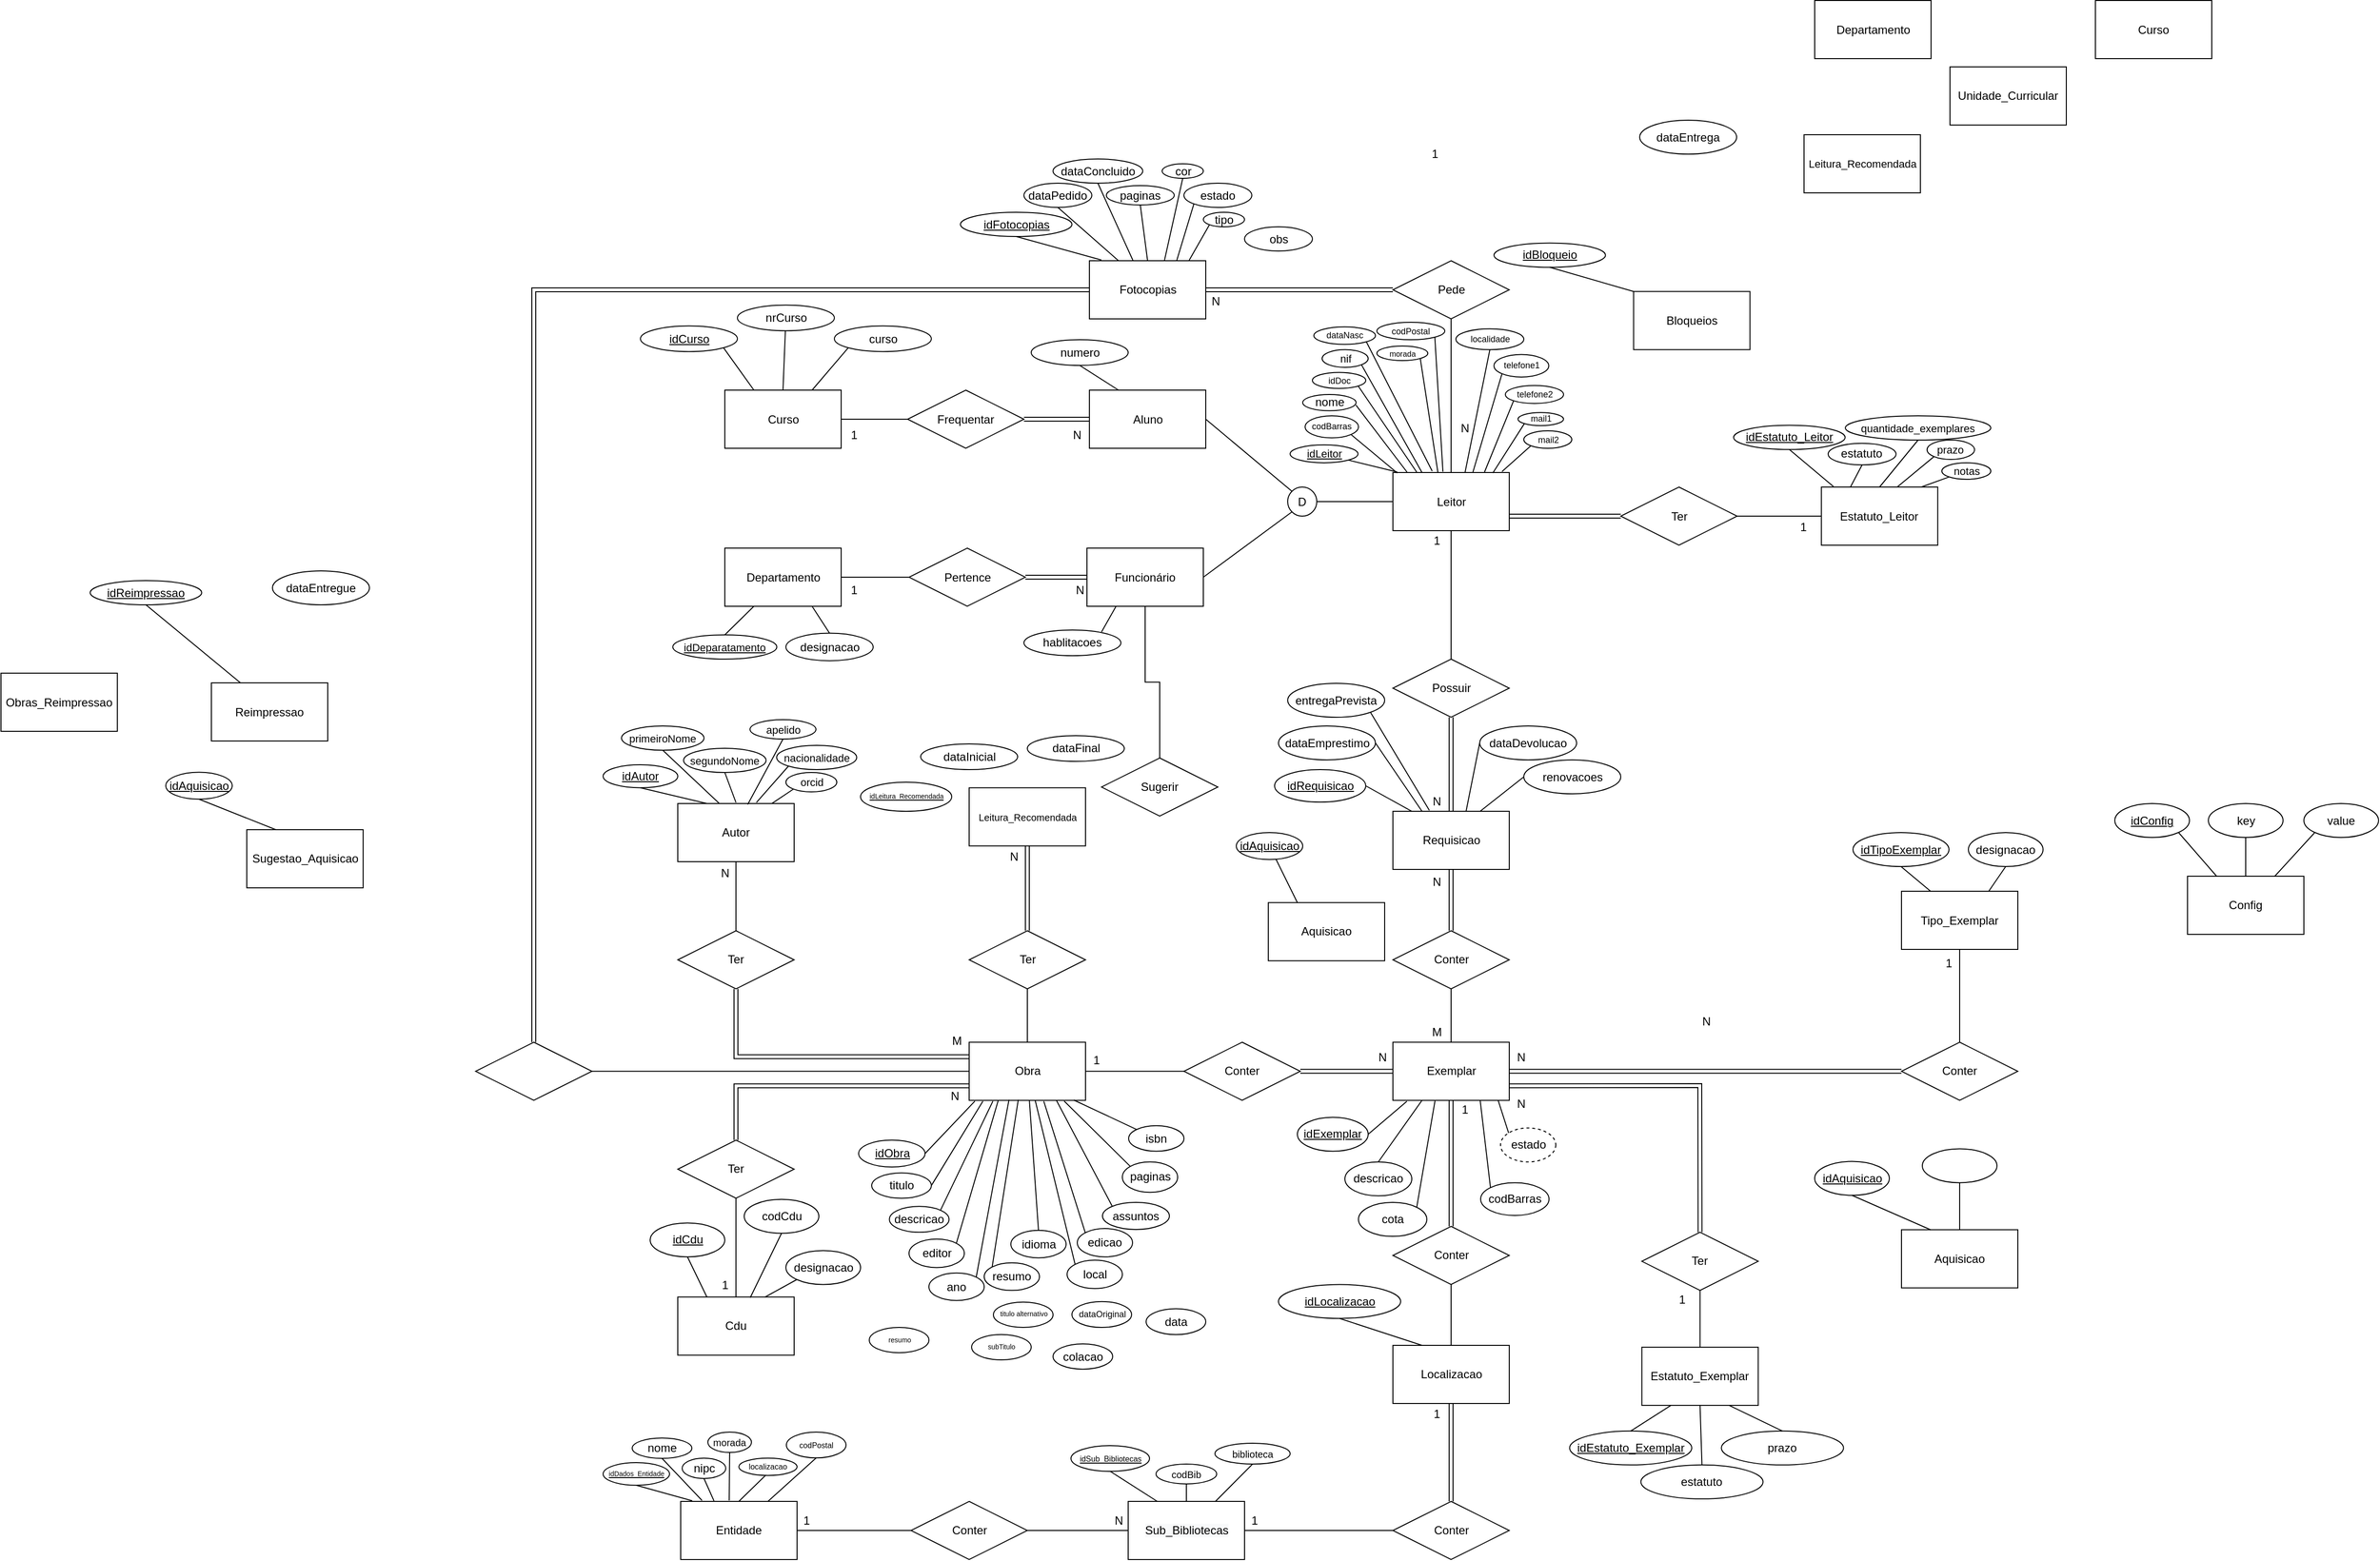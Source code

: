 <mxfile version="13.7.7" type="device"><diagram id="8KhDDaRiPGF0H9WiyI7R" name="Page-1"><mxGraphModel dx="1729" dy="1712" grid="1" gridSize="10" guides="1" tooltips="1" connect="1" arrows="1" fold="1" page="1" pageScale="1" pageWidth="827" pageHeight="1169" math="0" shadow="0"><root><mxCell id="0"/><mxCell id="1" parent="0"/><mxCell id="igQv4-VLDC38SClWUheN-1" style="edgeStyle=orthogonalEdgeStyle;rounded=0;comic=0;orthogonalLoop=1;jettySize=auto;html=1;exitX=0.5;exitY=1;exitDx=0;exitDy=0;shadow=0;startArrow=none;startFill=0;endArrow=none;endFill=0;strokeColor=#000000;entryX=0.5;entryY=0;entryDx=0;entryDy=0;" parent="1" source="igQv4-VLDC38SClWUheN-2" target="igQv4-VLDC38SClWUheN-163" edge="1"><mxGeometry relative="1" as="geometry"><mxPoint x="1135.5" y="411" as="targetPoint"/></mxGeometry></mxCell><mxCell id="igQv4-VLDC38SClWUheN-2" value="Leitor" style="rounded=0;whiteSpace=wrap;html=1;aspect=fixed;" parent="1" vertex="1"><mxGeometry x="1075.5" y="268.5" width="120" height="60" as="geometry"/></mxCell><mxCell id="igQv4-VLDC38SClWUheN-3" style="rounded=0;orthogonalLoop=1;jettySize=auto;html=1;exitX=0.998;exitY=0.65;exitDx=0;exitDy=0;endArrow=none;endFill=0;exitPerimeter=0;" parent="1" source="igQv4-VLDC38SClWUheN-4" edge="1"><mxGeometry relative="1" as="geometry"><mxPoint x="1090" y="268" as="targetPoint"/></mxGeometry></mxCell><mxCell id="igQv4-VLDC38SClWUheN-4" value="nome" style="ellipse;whiteSpace=wrap;html=1;" parent="1" vertex="1"><mxGeometry x="982.5" y="188" width="55" height="16.75" as="geometry"/></mxCell><mxCell id="igQv4-VLDC38SClWUheN-5" value="" style="html=1;entryX=0.5;entryY=0;entryDx=0;entryDy=0;exitX=0.5;exitY=1;exitDx=0;exitDy=0;endArrow=none;endFill=0;" parent="1" source="igQv4-VLDC38SClWUheN-162" target="igQv4-VLDC38SClWUheN-2" edge="1"><mxGeometry width="50" height="50" relative="1" as="geometry"><mxPoint x="988.75" y="298.5" as="sourcePoint"/><mxPoint x="1035" y="208.5" as="targetPoint"/></mxGeometry></mxCell><mxCell id="igQv4-VLDC38SClWUheN-6" style="rounded=0;orthogonalLoop=1;jettySize=auto;html=1;exitX=1;exitY=1;exitDx=0;exitDy=0;endArrow=none;endFill=0;" parent="1" source="igQv4-VLDC38SClWUheN-7" edge="1"><mxGeometry relative="1" as="geometry"><mxPoint x="1080" y="268" as="targetPoint"/></mxGeometry></mxCell><mxCell id="igQv4-VLDC38SClWUheN-7" value="idLeitor" style="ellipse;whiteSpace=wrap;html=1;fontStyle=4;fontSize=11;" parent="1" vertex="1"><mxGeometry x="969.5" y="240" width="70" height="18.5" as="geometry"/></mxCell><mxCell id="igQv4-VLDC38SClWUheN-8" style="rounded=0;orthogonalLoop=1;jettySize=auto;html=1;exitX=1;exitY=1;exitDx=0;exitDy=0;endArrow=none;endFill=0;entryX=0.387;entryY=0;entryDx=0;entryDy=0;entryPerimeter=0;" parent="1" source="igQv4-VLDC38SClWUheN-9" target="igQv4-VLDC38SClWUheN-2" edge="1"><mxGeometry relative="1" as="geometry"><mxPoint x="1130" y="268" as="targetPoint"/></mxGeometry></mxCell><mxCell id="igQv4-VLDC38SClWUheN-9" value="&lt;div style=&quot;font-size: 8px;&quot;&gt;morada&lt;/div&gt;" style="ellipse;whiteSpace=wrap;html=1;fontSize=8;" parent="1" vertex="1"><mxGeometry x="1059" y="138" width="52.5" height="15" as="geometry"/></mxCell><mxCell id="nJ5kXcv6Jco8oBF8376o-61" style="edgeStyle=orthogonalEdgeStyle;shape=link;rounded=0;orthogonalLoop=1;jettySize=auto;html=1;endArrow=none;endFill=0;fontSize=11;entryX=0.5;entryY=0;entryDx=0;entryDy=0;" edge="1" parent="1" source="igQv4-VLDC38SClWUheN-10" target="kkzpOjwFDEaVYpT06162-53"><mxGeometry relative="1" as="geometry"><mxPoint x="210" y="740" as="targetPoint"/><Array as="points"><mxPoint x="190" y="80"/></Array></mxGeometry></mxCell><mxCell id="igQv4-VLDC38SClWUheN-10" value="Fotocopias" style="rounded=0;whiteSpace=wrap;html=1;aspect=fixed;" parent="1" vertex="1"><mxGeometry x="762.5" y="50" width="120" height="60" as="geometry"/></mxCell><mxCell id="igQv4-VLDC38SClWUheN-11" value="1" style="text;html=1;strokeColor=none;fillColor=none;align=center;verticalAlign=middle;whiteSpace=wrap;rounded=0;" parent="1" vertex="1"><mxGeometry x="1109" y="-70" width="20" height="20" as="geometry"/></mxCell><mxCell id="igQv4-VLDC38SClWUheN-12" value="" style="html=1;entryX=0;entryY=0.5;entryDx=0;entryDy=0;exitX=1;exitY=0.5;exitDx=0;exitDy=0;startArrow=none;startFill=0;endArrow=none;endFill=0;shape=link;" parent="1" source="igQv4-VLDC38SClWUheN-10" target="igQv4-VLDC38SClWUheN-162" edge="1"><mxGeometry width="50" height="50" relative="1" as="geometry"><mxPoint x="846.5" y="298.5" as="sourcePoint"/><mxPoint x="908.75" y="298.5" as="targetPoint"/></mxGeometry></mxCell><mxCell id="igQv4-VLDC38SClWUheN-13" value="idFotocopias" style="ellipse;whiteSpace=wrap;html=1;fontStyle=4" parent="1" vertex="1"><mxGeometry x="629.5" width="115" height="25" as="geometry"/></mxCell><mxCell id="igQv4-VLDC38SClWUheN-14" style="rounded=0;orthogonalLoop=1;jettySize=auto;html=1;exitX=0.5;exitY=1;exitDx=0;exitDy=0;entryX=0.25;entryY=0;entryDx=0;entryDy=0;endArrow=none;endFill=0;" parent="1" source="nJ5kXcv6Jco8oBF8376o-63" target="igQv4-VLDC38SClWUheN-10" edge="1"><mxGeometry relative="1" as="geometry"/></mxCell><mxCell id="igQv4-VLDC38SClWUheN-15" value="paginas" style="ellipse;whiteSpace=wrap;html=1;" parent="1" vertex="1"><mxGeometry x="780" y="-27.5" width="70" height="20" as="geometry"/></mxCell><mxCell id="igQv4-VLDC38SClWUheN-16" style="rounded=0;orthogonalLoop=1;jettySize=auto;html=1;exitX=0.5;exitY=1;exitDx=0;exitDy=0;entryX=0.374;entryY=-0.006;entryDx=0;entryDy=0;endArrow=none;endFill=0;entryPerimeter=0;" parent="1" source="nJ5kXcv6Jco8oBF8376o-64" target="igQv4-VLDC38SClWUheN-10" edge="1"><mxGeometry relative="1" as="geometry"><mxPoint x="1215" y="-142.25" as="targetPoint"/><mxPoint x="815" y="-11.75" as="sourcePoint"/></mxGeometry></mxCell><mxCell id="igQv4-VLDC38SClWUheN-18" style="rounded=0;orthogonalLoop=1;jettySize=auto;html=1;endArrow=none;endFill=0;entryX=0.75;entryY=0;entryDx=0;entryDy=0;exitX=0;exitY=1;exitDx=0;exitDy=0;" parent="1" target="igQv4-VLDC38SClWUheN-10" edge="1" source="nJ5kXcv6Jco8oBF8376o-62"><mxGeometry relative="1" as="geometry"><mxPoint x="880" as="sourcePoint"/><mxPoint x="1255" y="-142.25" as="targetPoint"/></mxGeometry></mxCell><mxCell id="igQv4-VLDC38SClWUheN-19" value="obs" style="ellipse;whiteSpace=wrap;html=1;" parent="1" vertex="1"><mxGeometry x="922.5" y="15" width="70" height="25" as="geometry"/></mxCell><mxCell id="igQv4-VLDC38SClWUheN-20" style="rounded=0;orthogonalLoop=1;jettySize=auto;html=1;exitX=0.5;exitY=1;exitDx=0;exitDy=0;entryX=0.103;entryY=-0.013;entryDx=0;entryDy=0;endArrow=none;endFill=0;elbow=vertical;entryPerimeter=0;" parent="1" source="igQv4-VLDC38SClWUheN-13" target="igQv4-VLDC38SClWUheN-10" edge="1"><mxGeometry relative="1" as="geometry"><mxPoint x="998" y="-169.75" as="sourcePoint"/><mxPoint x="1165" y="-145.25" as="targetPoint"/></mxGeometry></mxCell><mxCell id="igQv4-VLDC38SClWUheN-21" style="rounded=0;orthogonalLoop=1;jettySize=auto;html=1;exitX=1;exitY=1;exitDx=0;exitDy=0;endArrow=none;endFill=0;entryX=0.43;entryY=-0.016;entryDx=0;entryDy=0;entryPerimeter=0;" parent="1" source="igQv4-VLDC38SClWUheN-22" target="igQv4-VLDC38SClWUheN-2" edge="1"><mxGeometry relative="1" as="geometry"><mxPoint x="1130" y="266" as="targetPoint"/></mxGeometry></mxCell><mxCell id="igQv4-VLDC38SClWUheN-22" value="&lt;div style=&quot;font-size: 9px;&quot;&gt;codPostal&lt;/div&gt;" style="ellipse;whiteSpace=wrap;html=1;fontSize=9;" parent="1" vertex="1"><mxGeometry x="1059" y="113.5" width="70" height="18" as="geometry"/></mxCell><mxCell id="igQv4-VLDC38SClWUheN-24" style="rounded=0;orthogonalLoop=1;jettySize=auto;html=1;exitX=0;exitY=1;exitDx=0;exitDy=0;entryX=0.688;entryY=-0.008;entryDx=0;entryDy=0;endArrow=none;endFill=0;entryPerimeter=0;" parent="1" source="igQv4-VLDC38SClWUheN-25" target="igQv4-VLDC38SClWUheN-2" edge="1"><mxGeometry relative="1" as="geometry"><mxPoint x="1165" y="278.5" as="targetPoint"/><mxPoint x="1208" y="213" as="sourcePoint"/></mxGeometry></mxCell><mxCell id="igQv4-VLDC38SClWUheN-25" value="&lt;div style=&quot;font-size: 9px;&quot;&gt;telefone1&lt;/div&gt;" style="ellipse;whiteSpace=wrap;html=1;fontSize=9;" parent="1" vertex="1"><mxGeometry x="1179.75" y="146.75" width="56.5" height="23.25" as="geometry"/></mxCell><mxCell id="igQv4-VLDC38SClWUheN-26" style="edgeStyle=orthogonalEdgeStyle;rounded=0;orthogonalLoop=1;jettySize=auto;html=1;entryX=0;entryY=0.5;entryDx=0;entryDy=0;endArrow=none;endFill=0;" parent="1" source="igQv4-VLDC38SClWUheN-27" target="igQv4-VLDC38SClWUheN-158" edge="1"><mxGeometry relative="1" as="geometry"><mxPoint x="812" y="886.25" as="targetPoint"/></mxGeometry></mxCell><mxCell id="kkzpOjwFDEaVYpT06162-52" style="edgeStyle=orthogonalEdgeStyle;rounded=0;orthogonalLoop=1;jettySize=auto;html=1;exitX=0;exitY=0.5;exitDx=0;exitDy=0;endArrow=none;endFill=0;fontFamily=Helvetica;fontSize=7;entryX=1;entryY=0.5;entryDx=0;entryDy=0;" parent="1" source="igQv4-VLDC38SClWUheN-27" target="kkzpOjwFDEaVYpT06162-53" edge="1"><mxGeometry relative="1" as="geometry"><mxPoint x="280" y="886.278" as="targetPoint"/></mxGeometry></mxCell><mxCell id="igQv4-VLDC38SClWUheN-27" value="Obra" style="rounded=0;whiteSpace=wrap;html=1;aspect=fixed;" parent="1" vertex="1"><mxGeometry x="638.5" y="856.25" width="120" height="60" as="geometry"/></mxCell><mxCell id="igQv4-VLDC38SClWUheN-28" style="rounded=0;orthogonalLoop=1;jettySize=auto;html=1;endArrow=none;endFill=0;entryX=1;entryY=0.5;entryDx=0;entryDy=0;exitX=0.049;exitY=1.014;exitDx=0;exitDy=0;exitPerimeter=0;" parent="1" source="igQv4-VLDC38SClWUheN-27" target="igQv4-VLDC38SClWUheN-29" edge="1"><mxGeometry relative="1" as="geometry"><mxPoint x="646.5" y="925" as="sourcePoint"/><mxPoint x="619" y="932.25" as="targetPoint"/></mxGeometry></mxCell><mxCell id="igQv4-VLDC38SClWUheN-29" value="idObra" style="ellipse;whiteSpace=wrap;html=1;fontStyle=4" parent="1" vertex="1"><mxGeometry x="524.5" y="957.25" width="68.5" height="27.75" as="geometry"/></mxCell><mxCell id="igQv4-VLDC38SClWUheN-30" style="rounded=0;orthogonalLoop=1;jettySize=auto;html=1;endArrow=none;endFill=0;exitX=1;exitY=0.5;exitDx=0;exitDy=0;entryX=0.118;entryY=1.014;entryDx=0;entryDy=0;entryPerimeter=0;" parent="1" source="igQv4-VLDC38SClWUheN-31" target="igQv4-VLDC38SClWUheN-27" edge="1"><mxGeometry relative="1" as="geometry"><mxPoint x="689" y="912.25" as="sourcePoint"/><mxPoint x="573" y="1222.25" as="targetPoint"/></mxGeometry></mxCell><mxCell id="igQv4-VLDC38SClWUheN-31" value="titulo" style="ellipse;whiteSpace=wrap;html=1;" parent="1" vertex="1"><mxGeometry x="538" y="991.12" width="61.5" height="26.13" as="geometry"/></mxCell><mxCell id="igQv4-VLDC38SClWUheN-32" style="edgeStyle=orthogonalEdgeStyle;shape=link;rounded=0;orthogonalLoop=1;jettySize=auto;html=1;entryX=0;entryY=0.5;entryDx=0;entryDy=0;exitX=1;exitY=0.5;exitDx=0;exitDy=0;" parent="1" source="igQv4-VLDC38SClWUheN-158" target="igQv4-VLDC38SClWUheN-33" edge="1"><mxGeometry relative="1" as="geometry"><mxPoint x="1002.5" y="886.25" as="sourcePoint"/></mxGeometry></mxCell><mxCell id="3nldgWLk36MqB2wziIpt-12" style="edgeStyle=orthogonalEdgeStyle;rounded=0;orthogonalLoop=1;jettySize=auto;html=1;entryX=0;entryY=0.5;entryDx=0;entryDy=0;shape=link;" parent="1" source="igQv4-VLDC38SClWUheN-33" target="3nldgWLk36MqB2wziIpt-3" edge="1"><mxGeometry relative="1" as="geometry"/></mxCell><mxCell id="igQv4-VLDC38SClWUheN-33" value="Exemplar" style="rounded=0;whiteSpace=wrap;html=1;aspect=fixed;" parent="1" vertex="1"><mxGeometry x="1075.5" y="856.25" width="120" height="60" as="geometry"/></mxCell><mxCell id="igQv4-VLDC38SClWUheN-34" style="edgeStyle=orthogonalEdgeStyle;shape=link;rounded=0;orthogonalLoop=1;jettySize=auto;html=1;entryX=0.5;entryY=1;entryDx=0;entryDy=0;exitX=0.5;exitY=0;exitDx=0;exitDy=0;" parent="1" source="igQv4-VLDC38SClWUheN-155" target="igQv4-VLDC38SClWUheN-122" edge="1"><mxGeometry relative="1" as="geometry"><mxPoint x="1135.5" y="721.25" as="sourcePoint"/></mxGeometry></mxCell><mxCell id="igQv4-VLDC38SClWUheN-37" value="N" style="text;html=1;strokeColor=none;fillColor=none;align=center;verticalAlign=middle;whiteSpace=wrap;rounded=0;" parent="1" vertex="1"><mxGeometry x="1054.5" y="862.25" width="20" height="20" as="geometry"/></mxCell><mxCell id="igQv4-VLDC38SClWUheN-39" value="&lt;div style=&quot;font-size: 9px;&quot;&gt;mail1&lt;/div&gt;" style="ellipse;whiteSpace=wrap;html=1;fontSize=9;" parent="1" vertex="1"><mxGeometry x="1204.5" y="206.62" width="47" height="13.5" as="geometry"/></mxCell><mxCell id="igQv4-VLDC38SClWUheN-40" style="rounded=0;orthogonalLoop=1;jettySize=auto;html=1;exitX=0.5;exitY=1;exitDx=0;exitDy=0;endArrow=none;endFill=0;" parent="1" source="igQv4-VLDC38SClWUheN-41" edge="1"><mxGeometry relative="1" as="geometry"><mxPoint x="1150" y="268" as="targetPoint"/></mxGeometry></mxCell><mxCell id="igQv4-VLDC38SClWUheN-41" value="&lt;div style=&quot;font-size: 9px;&quot;&gt;localidade&lt;/div&gt;" style="ellipse;whiteSpace=wrap;html=1;fontSize=9;" parent="1" vertex="1"><mxGeometry x="1140.5" y="120.25" width="70" height="21.5" as="geometry"/></mxCell><mxCell id="igQv4-VLDC38SClWUheN-42" style="rounded=0;orthogonalLoop=1;jettySize=auto;html=1;exitX=1;exitY=1;exitDx=0;exitDy=0;endArrow=none;endFill=0;entryX=0.25;entryY=0;entryDx=0;entryDy=0;" parent="1" source="igQv4-VLDC38SClWUheN-43" target="igQv4-VLDC38SClWUheN-2" edge="1"><mxGeometry relative="1" as="geometry"><mxPoint x="1120" y="268" as="targetPoint"/></mxGeometry></mxCell><mxCell id="igQv4-VLDC38SClWUheN-43" value="&lt;div style=&quot;font-size: 11px;&quot;&gt;nif&lt;/div&gt;" style="ellipse;whiteSpace=wrap;html=1;fontSize=11;" parent="1" vertex="1"><mxGeometry x="1002.5" y="141.75" width="47.5" height="18.25" as="geometry"/></mxCell><mxCell id="igQv4-VLDC38SClWUheN-44" style="rounded=0;orthogonalLoop=1;jettySize=auto;html=1;endArrow=none;endFill=0;entryX=0.342;entryY=0.991;entryDx=0;entryDy=0;exitX=1;exitY=0;exitDx=0;exitDy=0;entryPerimeter=0;" parent="1" source="igQv4-VLDC38SClWUheN-51" target="igQv4-VLDC38SClWUheN-27" edge="1"><mxGeometry relative="1" as="geometry"><mxPoint x="685" y="967.63" as="sourcePoint"/><mxPoint x="681.103" y="891.75" as="targetPoint"/></mxGeometry></mxCell><mxCell id="igQv4-VLDC38SClWUheN-45" style="edgeStyle=orthogonalEdgeStyle;rounded=0;comic=0;orthogonalLoop=1;jettySize=auto;html=1;shadow=0;endArrow=none;endFill=0;strokeColor=#000000;entryX=0.5;entryY=1;entryDx=0;entryDy=0;" parent="1" source="igQv4-VLDC38SClWUheN-46" target="igQv4-VLDC38SClWUheN-161" edge="1"><mxGeometry relative="1" as="geometry"><mxPoint x="398.0" y="1060" as="targetPoint"/></mxGeometry></mxCell><mxCell id="igQv4-VLDC38SClWUheN-46" value="Cdu" style="rounded=0;whiteSpace=wrap;html=1;aspect=fixed;" parent="1" vertex="1"><mxGeometry x="338" y="1119.13" width="120" height="60" as="geometry"/></mxCell><mxCell id="igQv4-VLDC38SClWUheN-47" value="Estatuto_Exemplar" style="rounded=0;whiteSpace=wrap;html=1;aspect=fixed;" parent="1" vertex="1"><mxGeometry x="1332.25" y="1170.93" width="120" height="60" as="geometry"/></mxCell><mxCell id="igQv4-VLDC38SClWUheN-50" value="editor" style="ellipse;whiteSpace=wrap;html=1;" parent="1" vertex="1"><mxGeometry x="576.5" y="1059.38" width="57" height="29.38" as="geometry"/></mxCell><mxCell id="igQv4-VLDC38SClWUheN-51" value="ano" style="ellipse;whiteSpace=wrap;html=1;" parent="1" vertex="1"><mxGeometry x="597" y="1094.38" width="57" height="28.38" as="geometry"/></mxCell><mxCell id="igQv4-VLDC38SClWUheN-52" value="descricao" style="ellipse;whiteSpace=wrap;html=1;" parent="1" vertex="1"><mxGeometry x="556.25" y="1025.68" width="61.5" height="26.63" as="geometry"/></mxCell><mxCell id="igQv4-VLDC38SClWUheN-53" value="assuntos" style="ellipse;whiteSpace=wrap;html=1;" parent="1" vertex="1"><mxGeometry x="776" y="1021.5" width="69" height="28" as="geometry"/></mxCell><mxCell id="igQv4-VLDC38SClWUheN-54" value="cota" style="ellipse;whiteSpace=wrap;html=1;" parent="1" vertex="1"><mxGeometry x="1040" y="1021.5" width="70.5" height="35" as="geometry"/></mxCell><mxCell id="igQv4-VLDC38SClWUheN-55" value="descricao" style="ellipse;whiteSpace=wrap;html=1;" parent="1" vertex="1"><mxGeometry x="1026" y="979.76" width="69" height="35" as="geometry"/></mxCell><mxCell id="igQv4-VLDC38SClWUheN-56" value="idEstatuto_Exemplar" style="ellipse;whiteSpace=wrap;html=1;fontStyle=4" parent="1" vertex="1"><mxGeometry x="1257.75" y="1257.43" width="126" height="35" as="geometry"/></mxCell><mxCell id="igQv4-VLDC38SClWUheN-57" value="estatuto" style="ellipse;whiteSpace=wrap;html=1;" parent="1" vertex="1"><mxGeometry x="1331.25" y="1292.43" width="126" height="35" as="geometry"/></mxCell><mxCell id="igQv4-VLDC38SClWUheN-58" value="prazo" style="ellipse;whiteSpace=wrap;html=1;" parent="1" vertex="1"><mxGeometry x="1414.25" y="1257.43" width="126" height="35" as="geometry"/></mxCell><mxCell id="igQv4-VLDC38SClWUheN-59" style="rounded=0;orthogonalLoop=1;jettySize=auto;html=1;endArrow=none;endFill=0;exitX=0.5;exitY=0;exitDx=0;exitDy=0;entryX=0.25;entryY=1;entryDx=0;entryDy=0;" parent="1" source="igQv4-VLDC38SClWUheN-56" target="igQv4-VLDC38SClWUheN-47" edge="1"><mxGeometry relative="1" as="geometry"><mxPoint x="1359.25" y="1242.93" as="sourcePoint"/><mxPoint x="1341.353" y="1212.43" as="targetPoint"/></mxGeometry></mxCell><mxCell id="igQv4-VLDC38SClWUheN-60" style="rounded=0;orthogonalLoop=1;jettySize=auto;html=1;endArrow=none;endFill=0;exitX=0.5;exitY=0;exitDx=0;exitDy=0;entryX=0.5;entryY=1;entryDx=0;entryDy=0;" parent="1" source="igQv4-VLDC38SClWUheN-57" target="igQv4-VLDC38SClWUheN-47" edge="1"><mxGeometry relative="1" as="geometry"><mxPoint x="1356.25" y="1262.43" as="sourcePoint"/><mxPoint x="1379.25" y="1222.43" as="targetPoint"/></mxGeometry></mxCell><mxCell id="igQv4-VLDC38SClWUheN-61" style="rounded=0;orthogonalLoop=1;jettySize=auto;html=1;endArrow=none;endFill=0;exitX=0.5;exitY=0;exitDx=0;exitDy=0;entryX=0.75;entryY=1;entryDx=0;entryDy=0;" parent="1" source="igQv4-VLDC38SClWUheN-58" target="igQv4-VLDC38SClWUheN-47" edge="1"><mxGeometry relative="1" as="geometry"><mxPoint x="1407.25" y="1302.43" as="sourcePoint"/><mxPoint x="1409.25" y="1222.43" as="targetPoint"/></mxGeometry></mxCell><mxCell id="igQv4-VLDC38SClWUheN-62" value="estado" style="ellipse;whiteSpace=wrap;html=1;dashed=1;fillColor=#ffffff;" parent="1" vertex="1"><mxGeometry x="1186.5" y="944.76" width="57" height="35" as="geometry"/></mxCell><mxCell id="igQv4-VLDC38SClWUheN-63" style="rounded=0;orthogonalLoop=1;jettySize=auto;html=1;endArrow=none;endFill=0;entryX=0.5;entryY=1;entryDx=0;entryDy=0;exitX=0.5;exitY=0;exitDx=0;exitDy=0;" parent="1" source="igQv4-VLDC38SClWUheN-47" target="igQv4-VLDC38SClWUheN-156" edge="1"><mxGeometry relative="1" as="geometry"><mxPoint x="1264.71" y="1131.43" as="sourcePoint"/><mxPoint x="1469.5" y="891.68" as="targetPoint"/></mxGeometry></mxCell><mxCell id="igQv4-VLDC38SClWUheN-64" value="1" style="text;html=1;strokeColor=none;fillColor=none;align=center;verticalAlign=middle;whiteSpace=wrap;rounded=0;" parent="1" vertex="1"><mxGeometry x="1363.75" y="1111.68" width="20" height="20" as="geometry"/></mxCell><mxCell id="igQv4-VLDC38SClWUheN-65" value="idExemplar" style="ellipse;whiteSpace=wrap;html=1;fontStyle=4" parent="1" vertex="1"><mxGeometry x="977" y="933.75" width="73" height="35" as="geometry"/></mxCell><mxCell id="igQv4-VLDC38SClWUheN-66" style="rounded=0;orthogonalLoop=1;jettySize=auto;html=1;endArrow=none;endFill=0;entryX=0.12;entryY=1.017;entryDx=0;entryDy=0;exitX=1;exitY=0.5;exitDx=0;exitDy=0;entryPerimeter=0;" parent="1" source="igQv4-VLDC38SClWUheN-65" target="igQv4-VLDC38SClWUheN-33" edge="1"><mxGeometry relative="1" as="geometry"><mxPoint x="1038.4" y="916.25" as="sourcePoint"/><mxPoint x="1020.503" y="885.75" as="targetPoint"/></mxGeometry></mxCell><mxCell id="igQv4-VLDC38SClWUheN-67" style="rounded=0;orthogonalLoop=1;jettySize=auto;html=1;endArrow=none;endFill=0;entryX=0.904;entryY=0.996;entryDx=0;entryDy=0;exitX=0;exitY=0;exitDx=0;exitDy=0;entryPerimeter=0;" parent="1" source="igQv4-VLDC38SClWUheN-62" target="igQv4-VLDC38SClWUheN-33" edge="1"><mxGeometry relative="1" as="geometry"><mxPoint x="1157" y="949" as="sourcePoint"/><mxPoint x="1208" y="916" as="targetPoint"/></mxGeometry></mxCell><mxCell id="igQv4-VLDC38SClWUheN-68" style="rounded=0;orthogonalLoop=1;jettySize=auto;html=1;endArrow=none;endFill=0;entryX=0.25;entryY=1;entryDx=0;entryDy=0;exitX=0.5;exitY=0;exitDx=0;exitDy=0;" parent="1" source="igQv4-VLDC38SClWUheN-55" target="igQv4-VLDC38SClWUheN-33" edge="1"><mxGeometry relative="1" as="geometry"><mxPoint x="1145.5" y="955" as="sourcePoint"/><mxPoint x="1110.5" y="892" as="targetPoint"/></mxGeometry></mxCell><mxCell id="igQv4-VLDC38SClWUheN-69" style="rounded=0;orthogonalLoop=1;jettySize=auto;html=1;endArrow=none;endFill=0;exitX=1;exitY=0;exitDx=0;exitDy=0;entryX=0.362;entryY=1.007;entryDx=0;entryDy=0;entryPerimeter=0;" parent="1" source="igQv4-VLDC38SClWUheN-54" target="igQv4-VLDC38SClWUheN-33" edge="1"><mxGeometry relative="1" as="geometry"><mxPoint x="1252" y="915.25" as="sourcePoint"/><mxPoint x="1170.5" y="892" as="targetPoint"/></mxGeometry></mxCell><mxCell id="igQv4-VLDC38SClWUheN-71" value="M" style="text;html=1;strokeColor=none;fillColor=none;align=center;verticalAlign=middle;whiteSpace=wrap;rounded=0;" parent="1" vertex="1"><mxGeometry x="615.5" y="844.75" width="20" height="20" as="geometry"/></mxCell><mxCell id="igQv4-VLDC38SClWUheN-72" style="edgeStyle=orthogonalEdgeStyle;shape=link;rounded=0;orthogonalLoop=1;jettySize=auto;html=1;entryX=0;entryY=0.25;entryDx=0;entryDy=0;endArrow=none;endFill=0;exitX=0.5;exitY=1;exitDx=0;exitDy=0;" parent="1" target="igQv4-VLDC38SClWUheN-27" edge="1" source="nJ5kXcv6Jco8oBF8376o-12"><mxGeometry relative="1" as="geometry"><mxPoint x="397.5" y="802" as="sourcePoint"/><Array as="points"><mxPoint x="398" y="871"/></Array></mxGeometry></mxCell><mxCell id="igQv4-VLDC38SClWUheN-80" value="tipo" style="ellipse;whiteSpace=wrap;html=1;" parent="1" vertex="1"><mxGeometry x="880" width="42.5" height="15" as="geometry"/></mxCell><mxCell id="igQv4-VLDC38SClWUheN-81" style="rounded=0;orthogonalLoop=1;jettySize=auto;html=1;exitX=0.5;exitY=1;exitDx=0;exitDy=0;entryX=0.5;entryY=0;entryDx=0;entryDy=0;endArrow=none;endFill=0;" parent="1" source="igQv4-VLDC38SClWUheN-15" target="igQv4-VLDC38SClWUheN-10" edge="1"><mxGeometry relative="1" as="geometry"><mxPoint x="1225" y="-132.25" as="targetPoint"/><mxPoint x="1272" y="-190.75" as="sourcePoint"/></mxGeometry></mxCell><mxCell id="igQv4-VLDC38SClWUheN-82" value="idCdu" style="ellipse;whiteSpace=wrap;html=1;fontStyle=4" parent="1" vertex="1"><mxGeometry x="309.5" y="1042.76" width="77" height="35" as="geometry"/></mxCell><mxCell id="igQv4-VLDC38SClWUheN-83" value="designacao" style="ellipse;whiteSpace=wrap;html=1;fontStyle=0" parent="1" vertex="1"><mxGeometry x="449.5" y="1071.25" width="77" height="35" as="geometry"/></mxCell><mxCell id="igQv4-VLDC38SClWUheN-84" value="paginas" style="ellipse;whiteSpace=wrap;html=1;" parent="1" vertex="1"><mxGeometry x="796.5" y="979.76" width="57" height="31.37" as="geometry"/></mxCell><mxCell id="igQv4-VLDC38SClWUheN-85" style="rounded=0;orthogonalLoop=1;jettySize=auto;html=1;endArrow=none;endFill=0;exitX=0.25;exitY=0;exitDx=0;exitDy=0;entryX=0.5;entryY=1;entryDx=0;entryDy=0;" parent="1" source="igQv4-VLDC38SClWUheN-46" target="igQv4-VLDC38SClWUheN-82" edge="1"><mxGeometry relative="1" as="geometry"><mxPoint x="402.25" y="1140.76" as="sourcePoint"/><mxPoint x="376.5" y="1104.13" as="targetPoint"/></mxGeometry></mxCell><mxCell id="igQv4-VLDC38SClWUheN-86" style="rounded=0;orthogonalLoop=1;jettySize=auto;html=1;endArrow=none;endFill=0;entryX=0;entryY=1;entryDx=0;entryDy=0;exitX=0.75;exitY=0;exitDx=0;exitDy=0;" parent="1" source="igQv4-VLDC38SClWUheN-46" target="igQv4-VLDC38SClWUheN-83" edge="1"><mxGeometry relative="1" as="geometry"><mxPoint x="495.25" y="1128.26" as="sourcePoint"/><mxPoint x="469.5" y="1071.76" as="targetPoint"/></mxGeometry></mxCell><mxCell id="igQv4-VLDC38SClWUheN-88" value="dataNasc" style="ellipse;whiteSpace=wrap;html=1;fontSize=9;" parent="1" vertex="1"><mxGeometry x="994" y="118.25" width="63.5" height="18" as="geometry"/></mxCell><mxCell id="igQv4-VLDC38SClWUheN-89" style="edgeStyle=orthogonalEdgeStyle;rounded=0;comic=0;orthogonalLoop=1;jettySize=auto;html=1;entryX=0;entryY=0.75;entryDx=0;entryDy=0;shadow=0;endArrow=none;endFill=0;strokeColor=#000000;shape=link;exitX=0.5;exitY=0;exitDx=0;exitDy=0;" parent="1" source="igQv4-VLDC38SClWUheN-161" target="igQv4-VLDC38SClWUheN-27" edge="1"><mxGeometry relative="1" as="geometry"><mxPoint x="398.0" y="980" as="sourcePoint"/></mxGeometry></mxCell><mxCell id="igQv4-VLDC38SClWUheN-90" value="N" style="text;html=1;strokeColor=none;fillColor=none;align=center;verticalAlign=middle;whiteSpace=wrap;rounded=0;" parent="1" vertex="1"><mxGeometry x="613.5" y="902.25" width="20" height="20" as="geometry"/></mxCell><mxCell id="igQv4-VLDC38SClWUheN-93" value="N" style="text;html=1;strokeColor=none;fillColor=none;align=center;verticalAlign=middle;whiteSpace=wrap;rounded=0;" parent="1" vertex="1"><mxGeometry x="1110.5" y="680.5" width="20" height="20" as="geometry"/></mxCell><mxCell id="igQv4-VLDC38SClWUheN-94" value="idReq&lt;span style=&quot;text-decoration: none&quot;&gt;uisicao&lt;/span&gt;" style="ellipse;whiteSpace=wrap;html=1;fontStyle=4" parent="1" vertex="1"><mxGeometry x="953.5" y="575" width="94" height="33.5" as="geometry"/></mxCell><mxCell id="igQv4-VLDC38SClWUheN-95" style="rounded=0;orthogonalLoop=1;jettySize=auto;html=1;endArrow=none;endFill=0;entryX=1;entryY=0.5;entryDx=0;entryDy=0;exitX=0.191;exitY=0.033;exitDx=0;exitDy=0;exitPerimeter=0;" parent="1" source="igQv4-VLDC38SClWUheN-122" target="igQv4-VLDC38SClWUheN-94" edge="1"><mxGeometry relative="1" as="geometry"><mxPoint x="1493.661" y="891.75" as="sourcePoint"/><mxPoint x="1475.585" y="916.169" as="targetPoint"/></mxGeometry></mxCell><mxCell id="igQv4-VLDC38SClWUheN-96" value="renovacoes" style="ellipse;whiteSpace=wrap;html=1;" parent="1" vertex="1"><mxGeometry x="1210.5" y="565" width="100" height="35" as="geometry"/></mxCell><mxCell id="igQv4-VLDC38SClWUheN-97" style="rounded=0;orthogonalLoop=1;jettySize=auto;html=1;endArrow=none;endFill=0;exitX=0;exitY=0.5;exitDx=0;exitDy=0;entryX=0.75;entryY=0;entryDx=0;entryDy=0;" parent="1" source="igQv4-VLDC38SClWUheN-96" target="igQv4-VLDC38SClWUheN-122" edge="1"><mxGeometry relative="1" as="geometry"><mxPoint x="1615.75" y="960" as="sourcePoint"/><mxPoint x="1587.15" y="893.26" as="targetPoint"/></mxGeometry></mxCell><mxCell id="igQv4-VLDC38SClWUheN-98" value="1" style="text;html=1;strokeColor=none;fillColor=none;align=center;verticalAlign=middle;whiteSpace=wrap;rounded=0;" parent="1" vertex="1"><mxGeometry x="376.5" y="1096.76" width="20" height="20" as="geometry"/></mxCell><mxCell id="igQv4-VLDC38SClWUheN-99" value="idioma" style="ellipse;whiteSpace=wrap;html=1;" parent="1" vertex="1"><mxGeometry x="681.5" y="1050.38" width="57" height="28.38" as="geometry"/></mxCell><mxCell id="igQv4-VLDC38SClWUheN-105" value="isbn" style="ellipse;whiteSpace=wrap;html=1;" parent="1" vertex="1"><mxGeometry x="803" y="942.38" width="57" height="26.37" as="geometry"/></mxCell><mxCell id="igQv4-VLDC38SClWUheN-107" value="codCdu" style="ellipse;whiteSpace=wrap;html=1;fontStyle=0" parent="1" vertex="1"><mxGeometry x="406.5" y="1018.38" width="77" height="35" as="geometry"/></mxCell><mxCell id="igQv4-VLDC38SClWUheN-115" value="N" style="text;html=1;strokeColor=none;fillColor=none;align=center;verticalAlign=middle;whiteSpace=wrap;rounded=0;" parent="1" vertex="1"><mxGeometry x="1198" y="910" width="20" height="20" as="geometry"/></mxCell><mxCell id="igQv4-VLDC38SClWUheN-121" style="edgeStyle=orthogonalEdgeStyle;rounded=0;comic=0;orthogonalLoop=1;jettySize=auto;html=1;entryX=0.5;entryY=0;entryDx=0;entryDy=0;shadow=0;startArrow=none;startFill=0;endArrow=none;endFill=0;strokeColor=#000000;exitX=0.5;exitY=1;exitDx=0;exitDy=0;" parent="1" source="igQv4-VLDC38SClWUheN-155" target="igQv4-VLDC38SClWUheN-33" edge="1"><mxGeometry relative="1" as="geometry"><mxPoint x="1135.5" y="801.25" as="sourcePoint"/></mxGeometry></mxCell><mxCell id="igQv4-VLDC38SClWUheN-122" value="Requisicao" style="rounded=0;whiteSpace=wrap;html=1;aspect=fixed;" parent="1" vertex="1"><mxGeometry x="1075.5" y="618" width="120" height="60" as="geometry"/></mxCell><mxCell id="igQv4-VLDC38SClWUheN-123" style="edgeStyle=orthogonalEdgeStyle;rounded=0;comic=0;orthogonalLoop=1;jettySize=auto;html=1;shadow=0;startArrow=none;startFill=0;endArrow=none;endFill=0;strokeColor=#000000;shape=link;entryX=0.5;entryY=0;entryDx=0;entryDy=0;exitX=0.5;exitY=1;exitDx=0;exitDy=0;" parent="1" source="igQv4-VLDC38SClWUheN-163" target="igQv4-VLDC38SClWUheN-122" edge="1"><mxGeometry relative="1" as="geometry"><mxPoint x="1262" y="760.62" as="targetPoint"/><mxPoint x="1135.5" y="556" as="sourcePoint"/></mxGeometry></mxCell><mxCell id="igQv4-VLDC38SClWUheN-124" value="N" style="text;html=1;strokeColor=none;fillColor=none;align=center;verticalAlign=middle;whiteSpace=wrap;rounded=0;" parent="1" vertex="1"><mxGeometry x="1110.5" y="598" width="20" height="20" as="geometry"/></mxCell><mxCell id="igQv4-VLDC38SClWUheN-125" value="M" style="text;html=1;strokeColor=none;fillColor=none;align=center;verticalAlign=middle;whiteSpace=wrap;rounded=0;" parent="1" vertex="1"><mxGeometry x="1110.5" y="836.25" width="20" height="20" as="geometry"/></mxCell><mxCell id="igQv4-VLDC38SClWUheN-128" value="1" style="text;html=1;strokeColor=none;fillColor=none;align=center;verticalAlign=middle;whiteSpace=wrap;rounded=0;" parent="1" vertex="1"><mxGeometry x="1110.5" y="328.5" width="20" height="20" as="geometry"/></mxCell><mxCell id="igQv4-VLDC38SClWUheN-131" value="dataEmprestimo&lt;br&gt;" style="ellipse;whiteSpace=wrap;html=1;" parent="1" vertex="1"><mxGeometry x="957.5" y="530.0" width="100" height="35" as="geometry"/></mxCell><mxCell id="igQv4-VLDC38SClWUheN-132" style="rounded=0;orthogonalLoop=1;jettySize=auto;html=1;endArrow=none;endFill=0;entryX=1;entryY=0.5;entryDx=0;entryDy=0;exitX=0.25;exitY=0;exitDx=0;exitDy=0;" parent="1" source="igQv4-VLDC38SClWUheN-122" target="igQv4-VLDC38SClWUheN-131" edge="1"><mxGeometry relative="1" as="geometry"><mxPoint x="1105.5" y="615" as="sourcePoint"/><mxPoint x="1085.5" y="565" as="targetPoint"/></mxGeometry></mxCell><mxCell id="igQv4-VLDC38SClWUheN-133" style="rounded=0;orthogonalLoop=1;jettySize=auto;html=1;endArrow=none;endFill=0;entryX=1;entryY=1;entryDx=0;entryDy=0;exitX=0.313;exitY=-0.017;exitDx=0;exitDy=0;exitPerimeter=0;" parent="1" source="igQv4-VLDC38SClWUheN-122" target="igQv4-VLDC38SClWUheN-134" edge="1"><mxGeometry relative="1" as="geometry"><mxPoint x="1193.5" y="680.5" as="sourcePoint"/><mxPoint x="1234.75" y="627.12" as="targetPoint"/></mxGeometry></mxCell><mxCell id="igQv4-VLDC38SClWUheN-134" value="entregaPrevista" style="ellipse;whiteSpace=wrap;html=1;" parent="1" vertex="1"><mxGeometry x="967" y="486" width="100" height="35" as="geometry"/></mxCell><mxCell id="igQv4-VLDC38SClWUheN-135" value="dataDevolucao" style="ellipse;whiteSpace=wrap;html=1;" parent="1" vertex="1"><mxGeometry x="1165" y="530.0" width="100" height="35" as="geometry"/></mxCell><mxCell id="igQv4-VLDC38SClWUheN-136" style="rounded=0;orthogonalLoop=1;jettySize=auto;html=1;endArrow=none;endFill=0;entryX=0;entryY=0.5;entryDx=0;entryDy=0;exitX=0.629;exitY=0;exitDx=0;exitDy=0;exitPerimeter=0;" parent="1" source="igQv4-VLDC38SClWUheN-122" target="igQv4-VLDC38SClWUheN-135" edge="1"><mxGeometry relative="1" as="geometry"><mxPoint x="1170.5" y="615" as="sourcePoint"/><mxPoint x="1236.5" y="531.75" as="targetPoint"/></mxGeometry></mxCell><mxCell id="igQv4-VLDC38SClWUheN-137" style="rounded=0;orthogonalLoop=1;jettySize=auto;html=1;endArrow=none;endFill=0;entryX=0.5;entryY=1;entryDx=0;entryDy=0;exitX=0.623;exitY=0.01;exitDx=0;exitDy=0;exitPerimeter=0;" parent="1" source="igQv4-VLDC38SClWUheN-46" target="igQv4-VLDC38SClWUheN-107" edge="1"><mxGeometry relative="1" as="geometry"><mxPoint x="389.5" y="1089.13" as="sourcePoint"/><mxPoint x="444" y="1054.13" as="targetPoint"/></mxGeometry></mxCell><mxCell id="igQv4-VLDC38SClWUheN-139" style="rounded=0;orthogonalLoop=1;jettySize=auto;html=1;endArrow=none;endFill=0;exitX=0.5;exitY=0;exitDx=0;exitDy=0;" parent="1" source="igQv4-VLDC38SClWUheN-99" target="igQv4-VLDC38SClWUheN-27" edge="1"><mxGeometry relative="1" as="geometry"><mxPoint x="984" y="899.25" as="sourcePoint"/><mxPoint x="876.5" y="1047" as="targetPoint"/></mxGeometry></mxCell><mxCell id="igQv4-VLDC38SClWUheN-140" style="rounded=0;orthogonalLoop=1;jettySize=auto;html=1;endArrow=none;endFill=0;exitX=1;exitY=0;exitDx=0;exitDy=0;entryX=0.204;entryY=1.014;entryDx=0;entryDy=0;entryPerimeter=0;" parent="1" source="igQv4-VLDC38SClWUheN-52" target="igQv4-VLDC38SClWUheN-27" edge="1"><mxGeometry relative="1" as="geometry"><mxPoint x="709" y="1030" as="sourcePoint"/><mxPoint x="676.5" y="916" as="targetPoint"/></mxGeometry></mxCell><mxCell id="igQv4-VLDC38SClWUheN-141" style="rounded=0;orthogonalLoop=1;jettySize=auto;html=1;endArrow=none;endFill=0;exitX=1;exitY=0;exitDx=0;exitDy=0;entryX=0.25;entryY=1;entryDx=0;entryDy=0;" parent="1" source="igQv4-VLDC38SClWUheN-50" target="igQv4-VLDC38SClWUheN-27" edge="1"><mxGeometry relative="1" as="geometry"><mxPoint x="709" y="1030" as="sourcePoint"/><mxPoint x="686.5" y="916" as="targetPoint"/></mxGeometry></mxCell><mxCell id="igQv4-VLDC38SClWUheN-142" style="rounded=0;orthogonalLoop=1;jettySize=auto;html=1;endArrow=none;endFill=0;exitX=0;exitY=0;exitDx=0;exitDy=0;" parent="1" source="igQv4-VLDC38SClWUheN-105" edge="1"><mxGeometry relative="1" as="geometry"><mxPoint x="776" y="1020" as="sourcePoint"/><mxPoint x="746.5" y="916" as="targetPoint"/></mxGeometry></mxCell><mxCell id="igQv4-VLDC38SClWUheN-143" style="rounded=0;orthogonalLoop=1;jettySize=auto;html=1;endArrow=none;endFill=0;entryX=0.75;entryY=1;entryDx=0;entryDy=0;exitX=0;exitY=0;exitDx=0;exitDy=0;" parent="1" source="igQv4-VLDC38SClWUheN-53" target="igQv4-VLDC38SClWUheN-27" edge="1"><mxGeometry relative="1" as="geometry"><mxPoint x="757.5" y="1043.63" as="sourcePoint"/><mxPoint x="749.66" y="927.87" as="targetPoint"/></mxGeometry></mxCell><mxCell id="igQv4-VLDC38SClWUheN-144" style="rounded=0;orthogonalLoop=1;jettySize=auto;html=1;endArrow=none;endFill=0;exitX=0;exitY=0;exitDx=0;exitDy=0;" parent="1" source="igQv4-VLDC38SClWUheN-84" edge="1"><mxGeometry relative="1" as="geometry"><mxPoint x="786" y="1030" as="sourcePoint"/><mxPoint x="736.5" y="917" as="targetPoint"/></mxGeometry></mxCell><mxCell id="igQv4-VLDC38SClWUheN-152" style="rounded=0;orthogonalLoop=1;jettySize=auto;html=1;endArrow=none;endFill=0;entryX=1;entryY=0.75;entryDx=0;entryDy=0;exitX=0.5;exitY=0;exitDx=0;exitDy=0;shape=link;" parent="1" source="igQv4-VLDC38SClWUheN-156" target="igQv4-VLDC38SClWUheN-33" edge="1"><mxGeometry relative="1" as="geometry"><mxPoint x="1248.5" y="886.25" as="sourcePoint"/><mxPoint x="1345" y="756.25" as="targetPoint"/><Array as="points"><mxPoint x="1392" y="901"/></Array></mxGeometry></mxCell><mxCell id="igQv4-VLDC38SClWUheN-155" value="Conter" style="shape=rhombus;perimeter=rhombusPerimeter;whiteSpace=wrap;html=1;align=center;" parent="1" vertex="1"><mxGeometry x="1075.5" y="741.25" width="120" height="60" as="geometry"/></mxCell><mxCell id="igQv4-VLDC38SClWUheN-156" value="Ter" style="shape=rhombus;perimeter=rhombusPerimeter;whiteSpace=wrap;html=1;align=center;" parent="1" vertex="1"><mxGeometry x="1332.25" y="1052.31" width="120" height="60" as="geometry"/></mxCell><mxCell id="igQv4-VLDC38SClWUheN-158" value="Conter" style="shape=rhombus;perimeter=rhombusPerimeter;whiteSpace=wrap;html=1;align=center;" parent="1" vertex="1"><mxGeometry x="860" y="856.25" width="120" height="60" as="geometry"/></mxCell><mxCell id="igQv4-VLDC38SClWUheN-161" value="Ter" style="shape=rhombus;perimeter=rhombusPerimeter;whiteSpace=wrap;html=1;align=center;" parent="1" vertex="1"><mxGeometry x="338" y="957.25" width="120" height="60" as="geometry"/></mxCell><mxCell id="igQv4-VLDC38SClWUheN-162" value="Pede" style="shape=rhombus;perimeter=rhombusPerimeter;whiteSpace=wrap;html=1;align=center;" parent="1" vertex="1"><mxGeometry x="1075.5" y="50" width="120" height="60" as="geometry"/></mxCell><mxCell id="igQv4-VLDC38SClWUheN-163" value="Possuir" style="shape=rhombus;perimeter=rhombusPerimeter;whiteSpace=wrap;html=1;align=center;" parent="1" vertex="1"><mxGeometry x="1075.5" y="461" width="120" height="60" as="geometry"/></mxCell><mxCell id="igQv4-VLDC38SClWUheN-165" value="edicao" style="ellipse;whiteSpace=wrap;html=1;" parent="1" vertex="1"><mxGeometry x="750" y="1048.51" width="57" height="29.25" as="geometry"/></mxCell><mxCell id="igQv4-VLDC38SClWUheN-166" style="rounded=0;orthogonalLoop=1;jettySize=auto;html=1;endArrow=none;endFill=0;entryX=0.641;entryY=1.014;entryDx=0;entryDy=0;entryPerimeter=0;exitX=0;exitY=0;exitDx=0;exitDy=0;" parent="1" source="igQv4-VLDC38SClWUheN-165" target="igQv4-VLDC38SClWUheN-27" edge="1"><mxGeometry relative="1" as="geometry"><mxPoint x="784.139" y="1153.515" as="sourcePoint"/><mxPoint x="723.5" y="927.03" as="targetPoint"/></mxGeometry></mxCell><mxCell id="igQv4-VLDC38SClWUheN-167" value="local" style="ellipse;whiteSpace=wrap;html=1;" parent="1" vertex="1"><mxGeometry x="739.5" y="1081.13" width="57" height="29.25" as="geometry"/></mxCell><mxCell id="igQv4-VLDC38SClWUheN-168" style="rounded=0;orthogonalLoop=1;jettySize=auto;html=1;endArrow=none;endFill=0;exitX=0;exitY=0;exitDx=0;exitDy=0;entryX=0.567;entryY=0.996;entryDx=0;entryDy=0;entryPerimeter=0;" parent="1" source="igQv4-VLDC38SClWUheN-167" target="igQv4-VLDC38SClWUheN-27" edge="1"><mxGeometry relative="1" as="geometry"><mxPoint x="736.087" y="1139.419" as="sourcePoint"/><mxPoint x="716.5" y="995" as="targetPoint"/></mxGeometry></mxCell><mxCell id="igQv4-VLDC38SClWUheN-169" value="1" style="text;html=1;strokeColor=none;fillColor=none;align=center;verticalAlign=middle;whiteSpace=wrap;rounded=0;" parent="1" vertex="1"><mxGeometry x="760" y="864.75" width="20" height="20" as="geometry"/></mxCell><mxCell id="igQv4-VLDC38SClWUheN-172" value="codBarras" style="ellipse;whiteSpace=wrap;html=1;" parent="1" vertex="1"><mxGeometry x="1166" y="1001.25" width="70.5" height="33.75" as="geometry"/></mxCell><mxCell id="igQv4-VLDC38SClWUheN-173" style="rounded=0;orthogonalLoop=1;jettySize=auto;html=1;endArrow=none;endFill=0;entryX=0.75;entryY=1;entryDx=0;entryDy=0;exitX=0;exitY=0;exitDx=0;exitDy=0;" parent="1" source="igQv4-VLDC38SClWUheN-172" target="igQv4-VLDC38SClWUheN-33" edge="1"><mxGeometry relative="1" as="geometry"><mxPoint x="1352.25" y="980" as="sourcePoint"/><mxPoint x="1235.75" y="981" as="targetPoint"/></mxGeometry></mxCell><mxCell id="igQv4-VLDC38SClWUheN-174" style="rounded=0;orthogonalLoop=1;jettySize=auto;html=1;endArrow=none;endFill=0;exitX=0.5;exitY=1;exitDx=0;exitDy=0;shape=link;entryX=0.5;entryY=0;entryDx=0;entryDy=0;" parent="1" source="igQv4-VLDC38SClWUheN-33" target="igQv4-VLDC38SClWUheN-178" edge="1"><mxGeometry relative="1" as="geometry"><mxPoint x="1265.48" y="896.07" as="sourcePoint"/><mxPoint x="1136" y="1070" as="targetPoint"/></mxGeometry></mxCell><mxCell id="igQv4-VLDC38SClWUheN-175" value="Localizacao" style="rounded=0;whiteSpace=wrap;html=1;aspect=fixed;" parent="1" vertex="1"><mxGeometry x="1075.5" y="1169" width="120" height="60" as="geometry"/></mxCell><mxCell id="igQv4-VLDC38SClWUheN-177" value="Bloqueios" style="rounded=0;whiteSpace=wrap;html=1;aspect=fixed;" parent="1" vertex="1"><mxGeometry x="1323.75" y="81.75" width="120" height="60" as="geometry"/></mxCell><mxCell id="igQv4-VLDC38SClWUheN-178" value="Conter" style="shape=rhombus;perimeter=rhombusPerimeter;whiteSpace=wrap;html=1;align=center;" parent="1" vertex="1"><mxGeometry x="1075.5" y="1046.25" width="120" height="60" as="geometry"/></mxCell><mxCell id="igQv4-VLDC38SClWUheN-179" style="edgeStyle=orthogonalEdgeStyle;rounded=0;orthogonalLoop=1;jettySize=auto;html=1;entryX=0.5;entryY=0;entryDx=0;entryDy=0;endArrow=none;endFill=0;exitX=0.5;exitY=1;exitDx=0;exitDy=0;" parent="1" source="igQv4-VLDC38SClWUheN-178" target="igQv4-VLDC38SClWUheN-175" edge="1"><mxGeometry relative="1" as="geometry"><mxPoint x="1290" y="1115" as="targetPoint"/><mxPoint x="1236.5" y="1115" as="sourcePoint"/></mxGeometry></mxCell><mxCell id="igQv4-VLDC38SClWUheN-180" value="idBloqueio" style="ellipse;whiteSpace=wrap;html=1;fontStyle=4" parent="1" vertex="1"><mxGeometry x="1179.75" y="31.75" width="115" height="25" as="geometry"/></mxCell><mxCell id="igQv4-VLDC38SClWUheN-181" style="rounded=0;orthogonalLoop=1;jettySize=auto;html=1;exitX=0.5;exitY=1;exitDx=0;exitDy=0;entryX=0;entryY=0;entryDx=0;entryDy=0;endArrow=none;endFill=0;elbow=vertical;" parent="1" source="igQv4-VLDC38SClWUheN-180" target="igQv4-VLDC38SClWUheN-177" edge="1"><mxGeometry relative="1" as="geometry"><mxPoint x="1287.748" y="66.748" as="sourcePoint"/><mxPoint x="1334.9" y="97.89" as="targetPoint"/></mxGeometry></mxCell><mxCell id="igQv4-VLDC38SClWUheN-190" value="dataEntrega" style="ellipse;whiteSpace=wrap;html=1;" parent="1" vertex="1"><mxGeometry x="1330" y="-95" width="100" height="35" as="geometry"/></mxCell><mxCell id="igQv4-VLDC38SClWUheN-194" value="N" style="text;html=1;strokeColor=none;fillColor=none;align=center;verticalAlign=middle;whiteSpace=wrap;rounded=0;" parent="1" vertex="1"><mxGeometry x="1140" y="212.75" width="20" height="20" as="geometry"/></mxCell><mxCell id="igQv4-VLDC38SClWUheN-204" style="rounded=0;orthogonalLoop=1;jettySize=auto;html=1;endArrow=none;endFill=0;entryX=1;entryY=0.5;entryDx=0;entryDy=0;exitX=0;exitY=0.5;exitDx=0;exitDy=0;" parent="1" source="igQv4-VLDC38SClWUheN-206" target="igQv4-VLDC38SClWUheN-201" edge="1"><mxGeometry relative="1" as="geometry"><mxPoint x="800" y="1260" as="sourcePoint"/><mxPoint x="825.83" y="1195.75" as="targetPoint"/></mxGeometry></mxCell><mxCell id="igQv4-VLDC38SClWUheN-206" value="Conter" style="shape=rhombus;perimeter=rhombusPerimeter;whiteSpace=wrap;html=1;align=center;" parent="1" vertex="1"><mxGeometry x="578.5" y="1330" width="120" height="60" as="geometry"/></mxCell><mxCell id="igQv4-VLDC38SClWUheN-207" style="rounded=0;orthogonalLoop=1;jettySize=auto;html=1;endArrow=none;endFill=0;entryX=0;entryY=0.5;entryDx=0;entryDy=0;exitX=1;exitY=0.5;exitDx=0;exitDy=0;" parent="1" source="igQv4-VLDC38SClWUheN-206" target="igQv4-VLDC38SClWUheN-205" edge="1"><mxGeometry relative="1" as="geometry"><mxPoint x="830" y="1173.38" as="sourcePoint"/><mxPoint x="765.5" y="1310.0" as="targetPoint"/></mxGeometry></mxCell><mxCell id="igQv4-VLDC38SClWUheN-210" value="Conter" style="shape=rhombus;perimeter=rhombusPerimeter;whiteSpace=wrap;html=1;align=center;" parent="1" vertex="1"><mxGeometry x="1075.5" y="1330" width="120" height="60" as="geometry"/></mxCell><mxCell id="igQv4-VLDC38SClWUheN-211" style="rounded=0;orthogonalLoop=1;jettySize=auto;html=1;endArrow=none;endFill=0;exitX=0.5;exitY=1;exitDx=0;exitDy=0;shape=link;entryX=0.5;entryY=0;entryDx=0;entryDy=0;" parent="1" source="igQv4-VLDC38SClWUheN-175" target="igQv4-VLDC38SClWUheN-210" edge="1"><mxGeometry relative="1" as="geometry"><mxPoint x="1145.5" y="926.25" as="sourcePoint"/><mxPoint x="1030" y="1270" as="targetPoint"/></mxGeometry></mxCell><mxCell id="igQv4-VLDC38SClWUheN-212" style="rounded=0;orthogonalLoop=1;jettySize=auto;html=1;endArrow=none;endFill=0;entryX=0;entryY=0.5;entryDx=0;entryDy=0;exitX=1;exitY=0.5;exitDx=0;exitDy=0;" parent="1" source="igQv4-VLDC38SClWUheN-205" target="igQv4-VLDC38SClWUheN-210" edge="1"><mxGeometry relative="1" as="geometry"><mxPoint x="890" y="1203.38" as="sourcePoint"/><mxPoint x="890" y="1260.0" as="targetPoint"/></mxGeometry></mxCell><mxCell id="igQv4-VLDC38SClWUheN-215" value="idLocalizacao" style="ellipse;whiteSpace=wrap;html=1;fontStyle=4" parent="1" vertex="1"><mxGeometry x="957.5" y="1106.25" width="126" height="35" as="geometry"/></mxCell><mxCell id="igQv4-VLDC38SClWUheN-216" style="rounded=0;orthogonalLoop=1;jettySize=auto;html=1;endArrow=none;endFill=0;exitX=0.25;exitY=0;exitDx=0;exitDy=0;entryX=0.5;entryY=1;entryDx=0;entryDy=0;" parent="1" source="igQv4-VLDC38SClWUheN-175" target="igQv4-VLDC38SClWUheN-215" edge="1"><mxGeometry relative="1" as="geometry"><mxPoint x="1110.522" y="1036.8" as="sourcePoint"/><mxPoint x="1128.94" y="926.67" as="targetPoint"/></mxGeometry></mxCell><mxCell id="igQv4-VLDC38SClWUheN-221" value="N" style="text;html=1;strokeColor=none;fillColor=none;align=center;verticalAlign=middle;whiteSpace=wrap;rounded=0;" parent="1" vertex="1"><mxGeometry x="1198" y="862.25" width="20" height="20" as="geometry"/></mxCell><mxCell id="igQv4-VLDC38SClWUheN-228" value="N" style="text;html=1;strokeColor=none;fillColor=none;align=center;verticalAlign=middle;whiteSpace=wrap;rounded=0;" parent="1" vertex="1"><mxGeometry x="675" y="655" width="20" height="20" as="geometry"/></mxCell><mxCell id="igQv4-VLDC38SClWUheN-229" value="codBarras" style="ellipse;whiteSpace=wrap;html=1;fontSize=9;" parent="1" vertex="1"><mxGeometry x="985" y="210" width="55" height="22.75" as="geometry"/></mxCell><mxCell id="igQv4-VLDC38SClWUheN-230" style="rounded=0;orthogonalLoop=1;jettySize=auto;html=1;endArrow=none;endFill=0;exitX=1;exitY=1;exitDx=0;exitDy=0;" parent="1" source="igQv4-VLDC38SClWUheN-229" edge="1"><mxGeometry relative="1" as="geometry"><mxPoint x="1080" y="269" as="targetPoint"/><mxPoint x="1084.411" y="239.104" as="sourcePoint"/></mxGeometry></mxCell><mxCell id="igQv4-VLDC38SClWUheN-231" value="idDoc" style="ellipse;whiteSpace=wrap;html=1;fontSize=9;" parent="1" vertex="1"><mxGeometry x="992.5" y="165.25" width="55" height="16.5" as="geometry"/></mxCell><mxCell id="igQv4-VLDC38SClWUheN-232" style="rounded=0;orthogonalLoop=1;jettySize=auto;html=1;exitX=1;exitY=1;exitDx=0;exitDy=0;endArrow=none;endFill=0;" parent="1" source="igQv4-VLDC38SClWUheN-88" edge="1"><mxGeometry relative="1" as="geometry"><mxPoint x="1116" y="267" as="targetPoint"/><mxPoint x="1092.678" y="208.089" as="sourcePoint"/></mxGeometry></mxCell><mxCell id="igQv4-VLDC38SClWUheN-233" style="rounded=0;orthogonalLoop=1;jettySize=auto;html=1;exitX=1;exitY=1;exitDx=0;exitDy=0;endArrow=none;endFill=0;" parent="1" source="igQv4-VLDC38SClWUheN-231" edge="1"><mxGeometry relative="1" as="geometry"><mxPoint x="1100" y="268" as="targetPoint"/><mxPoint x="1012.5" y="224.25" as="sourcePoint"/></mxGeometry></mxCell><mxCell id="igQv4-VLDC38SClWUheN-245" value="Aquisicao" style="rounded=0;whiteSpace=wrap;html=1;aspect=fixed;" parent="1" vertex="1"><mxGeometry x="947" y="712.25" width="120" height="60" as="geometry"/></mxCell><mxCell id="igQv4-VLDC38SClWUheN-247" style="edgeStyle=none;rounded=0;orthogonalLoop=1;jettySize=auto;html=1;entryX=0.25;entryY=0;entryDx=0;entryDy=0;endArrow=none;endFill=0;fontSize=9;" parent="1" source="igQv4-VLDC38SClWUheN-246" target="igQv4-VLDC38SClWUheN-245" edge="1"><mxGeometry relative="1" as="geometry"/></mxCell><mxCell id="igQv4-VLDC38SClWUheN-246" value="idAquisicao" style="ellipse;whiteSpace=wrap;html=1;fontStyle=4" parent="1" vertex="1"><mxGeometry x="914" y="640" width="68.5" height="27.75" as="geometry"/></mxCell><mxCell id="kkzpOjwFDEaVYpT06162-3" value="" style="group" parent="1" vertex="1" connectable="0"><mxGeometry x="1820" y="610" width="272" height="135" as="geometry"/></mxCell><mxCell id="igQv4-VLDC38SClWUheN-242" value="value" style="ellipse;whiteSpace=wrap;html=1;fontStyle=0" parent="kkzpOjwFDEaVYpT06162-3" vertex="1"><mxGeometry x="195" width="77" height="35" as="geometry"/></mxCell><mxCell id="kkzpOjwFDEaVYpT06162-2" value="" style="group" parent="kkzpOjwFDEaVYpT06162-3" vertex="1" connectable="0"><mxGeometry width="195" height="135" as="geometry"/></mxCell><mxCell id="igQv4-VLDC38SClWUheN-203" value="Config" style="rounded=0;whiteSpace=wrap;html=1;aspect=fixed;" parent="kkzpOjwFDEaVYpT06162-2" vertex="1"><mxGeometry x="75" y="75" width="120" height="60" as="geometry"/></mxCell><mxCell id="igQv4-VLDC38SClWUheN-240" style="rounded=0;orthogonalLoop=1;jettySize=auto;html=1;exitX=1;exitY=1;exitDx=0;exitDy=0;entryX=0.25;entryY=0;entryDx=0;entryDy=0;endArrow=none;endFill=0;fontSize=9;" parent="kkzpOjwFDEaVYpT06162-2" source="igQv4-VLDC38SClWUheN-238" target="igQv4-VLDC38SClWUheN-203" edge="1"><mxGeometry relative="1" as="geometry"/></mxCell><mxCell id="igQv4-VLDC38SClWUheN-238" value="idConfig" style="ellipse;whiteSpace=wrap;html=1;fontStyle=4" parent="kkzpOjwFDEaVYpT06162-2" vertex="1"><mxGeometry width="77" height="35" as="geometry"/></mxCell><mxCell id="igQv4-VLDC38SClWUheN-243" style="edgeStyle=none;rounded=0;orthogonalLoop=1;jettySize=auto;html=1;entryX=0.5;entryY=0;entryDx=0;entryDy=0;endArrow=none;endFill=0;fontSize=9;" parent="kkzpOjwFDEaVYpT06162-2" source="igQv4-VLDC38SClWUheN-241" target="igQv4-VLDC38SClWUheN-203" edge="1"><mxGeometry relative="1" as="geometry"/></mxCell><mxCell id="igQv4-VLDC38SClWUheN-241" value="key" style="ellipse;whiteSpace=wrap;html=1;fontStyle=0" parent="kkzpOjwFDEaVYpT06162-2" vertex="1"><mxGeometry x="96.5" width="77" height="35" as="geometry"/></mxCell><mxCell id="igQv4-VLDC38SClWUheN-244" style="edgeStyle=none;rounded=0;orthogonalLoop=1;jettySize=auto;html=1;entryX=0.75;entryY=0;entryDx=0;entryDy=0;endArrow=none;endFill=0;fontSize=9;exitX=0;exitY=1;exitDx=0;exitDy=0;" parent="kkzpOjwFDEaVYpT06162-3" source="igQv4-VLDC38SClWUheN-242" target="igQv4-VLDC38SClWUheN-203" edge="1"><mxGeometry relative="1" as="geometry"/></mxCell><mxCell id="kkzpOjwFDEaVYpT06162-30" value="" style="group" parent="1" vertex="1" connectable="0"><mxGeometry x="743.5" y="1270" width="226" height="120" as="geometry"/></mxCell><mxCell id="igQv4-VLDC38SClWUheN-205" value="&lt;span style=&quot;color: rgb(0, 0, 0); font-family: helvetica; font-size: 12px; font-style: normal; font-weight: normal; letter-spacing: normal; text-align: center; text-indent: 0px; text-transform: none; word-spacing: 0px; background-color: rgb(248, 249, 250); text-decoration: none; display: inline; float: none;&quot;&gt;Sub_Bibliotecas&lt;/span&gt;" style="rounded=0;whiteSpace=wrap;html=1;aspect=fixed;" parent="kkzpOjwFDEaVYpT06162-30" vertex="1"><mxGeometry x="59" y="60" width="120" height="60" as="geometry"/></mxCell><mxCell id="kkzpOjwFDEaVYpT06162-24" value="idSub_Bibliotecas" style="ellipse;whiteSpace=wrap;html=1;fontStyle=4;fontSize=8;" parent="kkzpOjwFDEaVYpT06162-30" vertex="1"><mxGeometry y="2.5" width="81" height="26.5" as="geometry"/></mxCell><mxCell id="kkzpOjwFDEaVYpT06162-25" style="rounded=0;orthogonalLoop=1;jettySize=auto;html=1;endArrow=none;endFill=0;exitX=0.25;exitY=0;exitDx=0;exitDy=0;entryX=0.5;entryY=1;entryDx=0;entryDy=0;" parent="kkzpOjwFDEaVYpT06162-30" source="igQv4-VLDC38SClWUheN-205" target="kkzpOjwFDEaVYpT06162-24" edge="1"><mxGeometry relative="1" as="geometry"><mxPoint x="364.5" y="-52.5" as="sourcePoint"/><mxPoint x="279.5" y="-80.25" as="targetPoint"/></mxGeometry></mxCell><mxCell id="kkzpOjwFDEaVYpT06162-26" value="biblioteca" style="ellipse;whiteSpace=wrap;html=1;fontStyle=0;fontSize=10;" parent="kkzpOjwFDEaVYpT06162-30" vertex="1"><mxGeometry x="148.5" width="77.5" height="21.5" as="geometry"/></mxCell><mxCell id="kkzpOjwFDEaVYpT06162-27" style="rounded=0;orthogonalLoop=1;jettySize=auto;html=1;endArrow=none;endFill=0;exitX=0.75;exitY=0;exitDx=0;exitDy=0;entryX=0.5;entryY=1;entryDx=0;entryDy=0;" parent="kkzpOjwFDEaVYpT06162-30" source="igQv4-VLDC38SClWUheN-205" target="kkzpOjwFDEaVYpT06162-26" edge="1"><mxGeometry relative="1" as="geometry"><mxPoint x="99" y="70" as="sourcePoint"/><mxPoint x="55.0" y="25.37" as="targetPoint"/></mxGeometry></mxCell><mxCell id="kkzpOjwFDEaVYpT06162-28" value="codBib" style="ellipse;whiteSpace=wrap;html=1;fontStyle=0;fontSize=10;" parent="kkzpOjwFDEaVYpT06162-30" vertex="1"><mxGeometry x="87.75" y="21.44" width="62.5" height="20.5" as="geometry"/></mxCell><mxCell id="kkzpOjwFDEaVYpT06162-29" style="rounded=0;orthogonalLoop=1;jettySize=auto;html=1;endArrow=none;endFill=0;entryX=0.5;entryY=1;entryDx=0;entryDy=0;" parent="kkzpOjwFDEaVYpT06162-30" target="kkzpOjwFDEaVYpT06162-28" edge="1"><mxGeometry relative="1" as="geometry"><mxPoint x="119" y="60.5" as="sourcePoint"/><mxPoint x="114" y="-1.5" as="targetPoint"/></mxGeometry></mxCell><mxCell id="gdXUyaP2LP_h4VGrgjbT-2" value="N" style="text;html=1;strokeColor=none;fillColor=none;align=center;verticalAlign=middle;whiteSpace=wrap;rounded=0;" parent="kkzpOjwFDEaVYpT06162-30" vertex="1"><mxGeometry x="39" y="70" width="20" height="20" as="geometry"/></mxCell><mxCell id="gdXUyaP2LP_h4VGrgjbT-4" value="1" style="text;html=1;strokeColor=none;fillColor=none;align=center;verticalAlign=middle;whiteSpace=wrap;rounded=0;" parent="kkzpOjwFDEaVYpT06162-30" vertex="1"><mxGeometry x="179" y="70.0" width="20" height="20" as="geometry"/></mxCell><mxCell id="kkzpOjwFDEaVYpT06162-31" value="" style="group" parent="1" vertex="1" connectable="0"><mxGeometry x="261" y="1258.5" width="261.5" height="131.5" as="geometry"/></mxCell><mxCell id="igQv4-VLDC38SClWUheN-201" value="Entidade" style="rounded=0;whiteSpace=wrap;html=1;aspect=fixed;" parent="kkzpOjwFDEaVYpT06162-31" vertex="1"><mxGeometry x="80" y="71.5" width="120" height="60" as="geometry"/></mxCell><mxCell id="kkzpOjwFDEaVYpT06162-5" style="rounded=0;orthogonalLoop=1;jettySize=auto;html=1;endArrow=none;endFill=0;exitX=0.099;exitY=-0.01;exitDx=0;exitDy=0;entryX=0.5;entryY=1;entryDx=0;entryDy=0;exitPerimeter=0;" parent="kkzpOjwFDEaVYpT06162-31" source="igQv4-VLDC38SClWUheN-201" target="kkzpOjwFDEaVYpT06162-12" edge="1"><mxGeometry relative="1" as="geometry"><mxPoint x="116.5" y="25.69" as="sourcePoint"/><mxPoint x="68.5" y="46.5" as="targetPoint"/></mxGeometry></mxCell><mxCell id="kkzpOjwFDEaVYpT06162-12" value="&lt;span style=&quot;font-size: 7px;&quot;&gt;idDados_Entidade&lt;/span&gt;" style="ellipse;whiteSpace=wrap;html=1;fontStyle=4;fontSize=7;" parent="kkzpOjwFDEaVYpT06162-31" vertex="1"><mxGeometry y="31.5" width="68.5" height="23.37" as="geometry"/></mxCell><mxCell id="kkzpOjwFDEaVYpT06162-13" value="nome" style="ellipse;whiteSpace=wrap;html=1;" parent="kkzpOjwFDEaVYpT06162-31" vertex="1"><mxGeometry x="30" y="6.11" width="61.5" height="21.01" as="geometry"/></mxCell><mxCell id="kkzpOjwFDEaVYpT06162-17" value="nipc" style="ellipse;whiteSpace=wrap;html=1;" parent="kkzpOjwFDEaVYpT06162-31" vertex="1"><mxGeometry x="81.5" y="26.87" width="45" height="21.01" as="geometry"/></mxCell><mxCell id="kkzpOjwFDEaVYpT06162-18" value="morada" style="ellipse;whiteSpace=wrap;html=1;fontSize=10;" parent="kkzpOjwFDEaVYpT06162-31" vertex="1"><mxGeometry x="108" width="45" height="21.01" as="geometry"/></mxCell><mxCell id="kkzpOjwFDEaVYpT06162-19" style="rounded=0;orthogonalLoop=1;jettySize=auto;html=1;endArrow=none;endFill=0;exitX=0.183;exitY=-0.017;exitDx=0;exitDy=0;entryX=0.5;entryY=1;entryDx=0;entryDy=0;exitPerimeter=0;" parent="kkzpOjwFDEaVYpT06162-31" source="igQv4-VLDC38SClWUheN-201" target="kkzpOjwFDEaVYpT06162-13" edge="1"><mxGeometry relative="1" as="geometry"><mxPoint x="101.88" y="80.9" as="sourcePoint"/><mxPoint x="44.25" y="64.87" as="targetPoint"/></mxGeometry></mxCell><mxCell id="kkzpOjwFDEaVYpT06162-20" style="rounded=0;orthogonalLoop=1;jettySize=auto;html=1;endArrow=none;endFill=0;exitX=0.286;exitY=-0.01;exitDx=0;exitDy=0;entryX=0.5;entryY=1;entryDx=0;entryDy=0;exitPerimeter=0;" parent="kkzpOjwFDEaVYpT06162-31" source="igQv4-VLDC38SClWUheN-201" target="kkzpOjwFDEaVYpT06162-17" edge="1"><mxGeometry relative="1" as="geometry"><mxPoint x="111.96" y="80.48" as="sourcePoint"/><mxPoint x="70.75" y="37.12" as="targetPoint"/></mxGeometry></mxCell><mxCell id="kkzpOjwFDEaVYpT06162-21" style="rounded=0;orthogonalLoop=1;jettySize=auto;html=1;endArrow=none;endFill=0;entryX=0.5;entryY=1;entryDx=0;entryDy=0;exitX=0.417;exitY=-0.017;exitDx=0;exitDy=0;exitPerimeter=0;" parent="kkzpOjwFDEaVYpT06162-31" source="igQv4-VLDC38SClWUheN-201" target="kkzpOjwFDEaVYpT06162-18" edge="1"><mxGeometry relative="1" as="geometry"><mxPoint x="124.32" y="80.9" as="sourcePoint"/><mxPoint x="114" y="57.88" as="targetPoint"/></mxGeometry></mxCell><mxCell id="kkzpOjwFDEaVYpT06162-23" style="rounded=0;orthogonalLoop=1;jettySize=auto;html=1;endArrow=none;endFill=0;entryX=0.5;entryY=1;entryDx=0;entryDy=0;exitX=0.75;exitY=0;exitDx=0;exitDy=0;" parent="kkzpOjwFDEaVYpT06162-31" source="igQv4-VLDC38SClWUheN-201" target="kkzpOjwFDEaVYpT06162-16" edge="1"><mxGeometry relative="1" as="geometry"><mxPoint x="150" y="81.5" as="sourcePoint"/><mxPoint x="198.574" y="49.978" as="targetPoint"/></mxGeometry></mxCell><mxCell id="kkzpOjwFDEaVYpT06162-11" value="&lt;div class=&quot;page&quot; title=&quot;Page 22&quot; style=&quot;font-size: 8px;&quot;&gt;&lt;div class=&quot;layoutArea&quot; style=&quot;font-size: 8px;&quot;&gt;&lt;div class=&quot;column&quot; style=&quot;font-size: 8px;&quot;&gt;&lt;p style=&quot;font-size: 8px;&quot;&gt;&lt;font style=&quot;font-size: 8px;&quot;&gt;localizacao&lt;/font&gt;&lt;br style=&quot;font-size: 8px;&quot;&gt;&lt;/p&gt;&lt;/div&gt;&lt;/div&gt;&lt;/div&gt;" style="ellipse;whiteSpace=wrap;html=1;fontStyle=0;fontSize=8;fontFamily=Helvetica;" parent="kkzpOjwFDEaVYpT06162-31" vertex="1"><mxGeometry x="140" y="26.87" width="60" height="17.88" as="geometry"/></mxCell><mxCell id="kkzpOjwFDEaVYpT06162-22" style="rounded=0;orthogonalLoop=1;jettySize=auto;html=1;endArrow=none;endFill=0;entryX=0.462;entryY=0.982;entryDx=0;entryDy=0;exitX=0.5;exitY=0;exitDx=0;exitDy=0;entryPerimeter=0;" parent="kkzpOjwFDEaVYpT06162-31" source="igQv4-VLDC38SClWUheN-201" target="kkzpOjwFDEaVYpT06162-11" edge="1"><mxGeometry relative="1" as="geometry"><mxPoint x="140.04" y="80.48" as="sourcePoint"/><mxPoint x="140.5" y="31.01" as="targetPoint"/></mxGeometry></mxCell><mxCell id="kkzpOjwFDEaVYpT06162-16" value="codPostal" style="ellipse;whiteSpace=wrap;html=1;fontSize=8;" parent="kkzpOjwFDEaVYpT06162-31" vertex="1"><mxGeometry x="189" y="2.365e-13" width="61.5" height="26.63" as="geometry"/></mxCell><mxCell id="gdXUyaP2LP_h4VGrgjbT-1" value="1" style="text;html=1;strokeColor=none;fillColor=none;align=center;verticalAlign=middle;whiteSpace=wrap;rounded=0;" parent="kkzpOjwFDEaVYpT06162-31" vertex="1"><mxGeometry x="200" y="81.5" width="20" height="20" as="geometry"/></mxCell><mxCell id="kkzpOjwFDEaVYpT06162-33" value="&lt;div style=&quot;font-size: 9px;&quot;&gt;mail2&lt;/div&gt;" style="ellipse;whiteSpace=wrap;html=1;fontSize=9;" parent="1" vertex="1"><mxGeometry x="1210.5" y="225.5" width="49.5" height="18" as="geometry"/></mxCell><mxCell id="kkzpOjwFDEaVYpT06162-34" value="&lt;div style=&quot;font-size: 9px;&quot;&gt;telefone2&lt;/div&gt;" style="ellipse;whiteSpace=wrap;html=1;fontSize=9;" parent="1" vertex="1"><mxGeometry x="1191.5" y="178.75" width="60" height="18.5" as="geometry"/></mxCell><mxCell id="kkzpOjwFDEaVYpT06162-35" style="rounded=0;orthogonalLoop=1;jettySize=auto;html=1;exitX=0;exitY=1;exitDx=0;exitDy=0;endArrow=none;endFill=0;" parent="1" source="kkzpOjwFDEaVYpT06162-34" edge="1"><mxGeometry relative="1" as="geometry"><mxPoint x="1170" y="268" as="targetPoint"/><mxPoint x="1200.217" y="188.077" as="sourcePoint"/></mxGeometry></mxCell><mxCell id="kkzpOjwFDEaVYpT06162-36" style="rounded=0;orthogonalLoop=1;jettySize=auto;html=1;exitX=0;exitY=1;exitDx=0;exitDy=0;endArrow=none;endFill=0;entryX=0.859;entryY=0.008;entryDx=0;entryDy=0;entryPerimeter=0;" parent="1" source="igQv4-VLDC38SClWUheN-39" target="igQv4-VLDC38SClWUheN-2" edge="1"><mxGeometry relative="1" as="geometry"><mxPoint x="1180" y="278" as="targetPoint"/><mxPoint x="1215.717" y="219.327" as="sourcePoint"/></mxGeometry></mxCell><mxCell id="kkzpOjwFDEaVYpT06162-37" style="rounded=0;orthogonalLoop=1;jettySize=auto;html=1;exitX=0;exitY=1;exitDx=0;exitDy=0;endArrow=none;endFill=0;entryX=0.938;entryY=-0.016;entryDx=0;entryDy=0;entryPerimeter=0;" parent="1" source="kkzpOjwFDEaVYpT06162-33" target="igQv4-VLDC38SClWUheN-2" edge="1"><mxGeometry relative="1" as="geometry"><mxPoint x="1188.58" y="278.98" as="targetPoint"/><mxPoint x="1221.339" y="228.13" as="sourcePoint"/></mxGeometry></mxCell><mxCell id="kkzpOjwFDEaVYpT06162-39" value="data" style="ellipse;whiteSpace=wrap;html=1;" parent="1" vertex="1"><mxGeometry x="821" y="1131.26" width="61.5" height="26.63" as="geometry"/></mxCell><mxCell id="kkzpOjwFDEaVYpT06162-40" value="dataOriginal" style="ellipse;whiteSpace=wrap;html=1;fontSize=9;" parent="1" vertex="1"><mxGeometry x="744.5" y="1123.88" width="61.5" height="26.63" as="geometry"/></mxCell><mxCell id="kkzpOjwFDEaVYpT06162-41" value="titulo alternativo" style="ellipse;whiteSpace=wrap;html=1;fontSize=7;" parent="1" vertex="1"><mxGeometry x="663.5" y="1124.38" width="61.5" height="26.13" as="geometry"/></mxCell><mxCell id="kkzpOjwFDEaVYpT06162-42" value="colacao" style="ellipse;whiteSpace=wrap;html=1;" parent="1" vertex="1"><mxGeometry x="725" y="1167.45" width="61.5" height="26.13" as="geometry"/></mxCell><mxCell id="kkzpOjwFDEaVYpT06162-53" value="" style="shape=rhombus;perimeter=rhombusPerimeter;whiteSpace=wrap;html=1;align=center;" parent="1" vertex="1"><mxGeometry x="129.5" y="856.25" width="120" height="60" as="geometry"/></mxCell><mxCell id="gdXUyaP2LP_h4VGrgjbT-5" value="1" style="text;html=1;strokeColor=none;fillColor=none;align=center;verticalAlign=middle;whiteSpace=wrap;rounded=0;" parent="1" vertex="1"><mxGeometry x="1110.5" y="1230.0" width="20" height="20" as="geometry"/></mxCell><mxCell id="gdXUyaP2LP_h4VGrgjbT-6" value="1" style="text;html=1;strokeColor=none;fillColor=none;align=center;verticalAlign=middle;whiteSpace=wrap;rounded=0;" parent="1" vertex="1"><mxGeometry x="1140" y="916.25" width="20" height="20" as="geometry"/></mxCell><mxCell id="3nldgWLk36MqB2wziIpt-3" value="Conter" style="shape=rhombus;perimeter=rhombusPerimeter;whiteSpace=wrap;html=1;align=center;" parent="1" vertex="1"><mxGeometry x="1600" y="856.25" width="120" height="60" as="geometry"/></mxCell><mxCell id="3nldgWLk36MqB2wziIpt-7" value="Aquisicao" style="rounded=0;whiteSpace=wrap;html=1;aspect=fixed;" parent="1" vertex="1"><mxGeometry x="1600" y="1049.75" width="120" height="60" as="geometry"/></mxCell><mxCell id="3nldgWLk36MqB2wziIpt-8" value="idAquisicao" style="ellipse;whiteSpace=wrap;html=1;fontStyle=4" parent="1" vertex="1"><mxGeometry x="1510.5" y="979.25" width="77" height="35" as="geometry"/></mxCell><mxCell id="3nldgWLk36MqB2wziIpt-9" style="rounded=0;orthogonalLoop=1;jettySize=auto;html=1;endArrow=none;endFill=0;entryX=0.5;entryY=1;entryDx=0;entryDy=0;exitX=0.25;exitY=0;exitDx=0;exitDy=0;" parent="1" source="3nldgWLk36MqB2wziIpt-7" target="3nldgWLk36MqB2wziIpt-8" edge="1"><mxGeometry relative="1" as="geometry"><mxPoint x="1610.5" y="826" as="sourcePoint"/><mxPoint x="1590.5" y="799" as="targetPoint"/></mxGeometry></mxCell><mxCell id="3nldgWLk36MqB2wziIpt-10" value="" style="ellipse;whiteSpace=wrap;html=1;" parent="1" vertex="1"><mxGeometry x="1621.5" y="966.25" width="77" height="35" as="geometry"/></mxCell><mxCell id="3nldgWLk36MqB2wziIpt-11" style="rounded=0;orthogonalLoop=1;jettySize=auto;html=1;endArrow=none;endFill=0;entryX=0.5;entryY=1;entryDx=0;entryDy=0;exitX=0.5;exitY=0;exitDx=0;exitDy=0;" parent="1" source="3nldgWLk36MqB2wziIpt-7" target="3nldgWLk36MqB2wziIpt-10" edge="1"><mxGeometry relative="1" as="geometry"><mxPoint x="1640" y="865.25" as="sourcePoint"/><mxPoint x="1599" y="802.75" as="targetPoint"/></mxGeometry></mxCell><mxCell id="sj1-GmN0plDReaQ23veV-4" value="Departamento" style="rounded=0;whiteSpace=wrap;html=1;aspect=fixed;" parent="1" vertex="1"><mxGeometry x="1510.5" y="-218.5" width="120" height="60" as="geometry"/></mxCell><mxCell id="sj1-GmN0plDReaQ23veV-5" value="Leitura_Recomendada" style="rounded=0;whiteSpace=wrap;html=1;aspect=fixed;fontSize=11;" parent="1" vertex="1"><mxGeometry x="1499.5" y="-80" width="120" height="60" as="geometry"/></mxCell><mxCell id="sj1-GmN0plDReaQ23veV-6" value="Curso" style="rounded=0;whiteSpace=wrap;html=1;aspect=fixed;" parent="1" vertex="1"><mxGeometry x="1800" y="-218.5" width="120" height="60" as="geometry"/></mxCell><mxCell id="sj1-GmN0plDReaQ23veV-7" value="Unidade_Curricular" style="rounded=0;whiteSpace=wrap;html=1;aspect=fixed;" parent="1" vertex="1"><mxGeometry x="1650" y="-150" width="120" height="60" as="geometry"/></mxCell><mxCell id="sj1-GmN0plDReaQ23veV-13" value="" style="group" parent="1" vertex="1" connectable="0"><mxGeometry x="-360" y="370" width="380" height="327" as="geometry"/></mxCell><mxCell id="igQv4-VLDC38SClWUheN-186" value="Reimpressao" style="rounded=0;whiteSpace=wrap;html=1;aspect=fixed;" parent="sj1-GmN0plDReaQ23veV-13" vertex="1"><mxGeometry x="217" y="115.5" width="120" height="60" as="geometry"/></mxCell><mxCell id="igQv4-VLDC38SClWUheN-187" value="idReimpressao" style="ellipse;whiteSpace=wrap;html=1;fontStyle=4" parent="sj1-GmN0plDReaQ23veV-13" vertex="1"><mxGeometry x="92" y="10" width="115" height="25" as="geometry"/></mxCell><mxCell id="igQv4-VLDC38SClWUheN-188" style="rounded=0;orthogonalLoop=1;jettySize=auto;html=1;exitX=0.5;exitY=1;exitDx=0;exitDy=0;entryX=0.25;entryY=0;entryDx=0;entryDy=0;endArrow=none;endFill=0;elbow=vertical;" parent="sj1-GmN0plDReaQ23veV-13" source="igQv4-VLDC38SClWUheN-187" target="igQv4-VLDC38SClWUheN-186" edge="1"><mxGeometry relative="1" as="geometry"><mxPoint x="25.998" y="-113.002" as="sourcePoint"/><mxPoint x="62" y="-98" as="targetPoint"/></mxGeometry></mxCell><mxCell id="igQv4-VLDC38SClWUheN-189" value="dataEntregue" style="ellipse;whiteSpace=wrap;html=1;" parent="sj1-GmN0plDReaQ23veV-13" vertex="1"><mxGeometry x="280" width="100" height="35" as="geometry"/></mxCell><mxCell id="igQv4-VLDC38SClWUheN-199" value="Obras_Reimpressao" style="rounded=0;whiteSpace=wrap;html=1;aspect=fixed;" parent="sj1-GmN0plDReaQ23veV-13" vertex="1"><mxGeometry y="105.5" width="120" height="60" as="geometry"/></mxCell><mxCell id="igQv4-VLDC38SClWUheN-254" value="Sugestao_Aquisicao" style="rounded=0;whiteSpace=wrap;html=1;aspect=fixed;" parent="sj1-GmN0plDReaQ23veV-13" vertex="1"><mxGeometry x="253.5" y="267" width="120" height="60" as="geometry"/></mxCell><mxCell id="igQv4-VLDC38SClWUheN-255" value="idAquisicao" style="ellipse;whiteSpace=wrap;html=1;fontStyle=4" parent="sj1-GmN0plDReaQ23veV-13" vertex="1"><mxGeometry x="170" y="207.75" width="68.5" height="27.75" as="geometry"/></mxCell><mxCell id="igQv4-VLDC38SClWUheN-256" style="edgeStyle=none;rounded=0;orthogonalLoop=1;jettySize=auto;html=1;entryX=0.25;entryY=0;entryDx=0;entryDy=0;endArrow=none;endFill=0;fontSize=9;exitX=0.5;exitY=1;exitDx=0;exitDy=0;" parent="sj1-GmN0plDReaQ23veV-13" source="igQv4-VLDC38SClWUheN-255" target="igQv4-VLDC38SClWUheN-254" edge="1"><mxGeometry relative="1" as="geometry"><mxPoint x="464.362" y="524.489" as="sourcePoint"/><mxPoint x="486.5" y="569.25" as="targetPoint"/></mxGeometry></mxCell><mxCell id="sj1-GmN0plDReaQ23veV-14" value="D" style="ellipse;whiteSpace=wrap;html=1;aspect=fixed;" parent="1" vertex="1"><mxGeometry x="967" y="283.5" width="30" height="30" as="geometry"/></mxCell><mxCell id="sj1-GmN0plDReaQ23veV-15" value="" style="endArrow=none;html=1;exitX=0;exitY=0.5;exitDx=0;exitDy=0;entryX=1;entryY=0.5;entryDx=0;entryDy=0;" parent="1" source="igQv4-VLDC38SClWUheN-2" target="sj1-GmN0plDReaQ23veV-14" edge="1"><mxGeometry width="50" height="50" relative="1" as="geometry"><mxPoint x="441.75" y="514.25" as="sourcePoint"/><mxPoint x="625.5" y="333.5" as="targetPoint"/></mxGeometry></mxCell><mxCell id="sj1-GmN0plDReaQ23veV-37" value="Aluno" style="rounded=0;whiteSpace=wrap;html=1;aspect=fixed;" parent="1" vertex="1"><mxGeometry x="762.5" y="183.5" width="120" height="60" as="geometry"/></mxCell><mxCell id="sj1-GmN0plDReaQ23veV-38" style="rounded=0;orthogonalLoop=1;jettySize=auto;html=1;endArrow=none;endFill=0;exitX=0;exitY=0;exitDx=0;exitDy=0;entryX=1;entryY=0.5;entryDx=0;entryDy=0;" parent="1" source="sj1-GmN0plDReaQ23veV-14" target="sj1-GmN0plDReaQ23veV-37" edge="1"><mxGeometry relative="1" as="geometry"><mxPoint x="1389.5" y="228" as="targetPoint"/><mxPoint x="1308.607" y="297.893" as="sourcePoint"/></mxGeometry></mxCell><mxCell id="sj1-GmN0plDReaQ23veV-39" style="rounded=0;orthogonalLoop=1;jettySize=auto;html=1;endArrow=none;endFill=0;exitX=0;exitY=1;exitDx=0;exitDy=0;entryX=1;entryY=0.5;entryDx=0;entryDy=0;" parent="1" source="sj1-GmN0plDReaQ23veV-14" target="sj1-GmN0plDReaQ23veV-40" edge="1"><mxGeometry relative="1" as="geometry"><mxPoint x="860" y="360" as="targetPoint"/><mxPoint x="1308.607" y="319.107" as="sourcePoint"/></mxGeometry></mxCell><mxCell id="sj1-GmN0plDReaQ23veV-40" value="Funcionário" style="rounded=0;whiteSpace=wrap;html=1;aspect=fixed;" parent="1" vertex="1"><mxGeometry x="760" y="346.5" width="120" height="60" as="geometry"/></mxCell><mxCell id="sj1-GmN0plDReaQ23veV-41" style="rounded=0;orthogonalLoop=1;jettySize=auto;html=1;endArrow=none;endFill=0;exitX=0.5;exitY=1;exitDx=0;exitDy=0;entryX=0.25;entryY=0;entryDx=0;entryDy=0;" parent="1" source="sj1-GmN0plDReaQ23veV-42" target="sj1-GmN0plDReaQ23veV-37" edge="1"><mxGeometry relative="1" as="geometry"><mxPoint x="800.5" y="181.25" as="targetPoint"/><mxPoint x="783.5" y="121.25" as="sourcePoint"/></mxGeometry></mxCell><mxCell id="sj1-GmN0plDReaQ23veV-42" value="numero" style="ellipse;whiteSpace=wrap;html=1;" parent="1" vertex="1"><mxGeometry x="702.5" y="131.5" width="100" height="26.5" as="geometry"/></mxCell><mxCell id="sj1-GmN0plDReaQ23veV-43" value="Frequentar" style="shape=rhombus;perimeter=rhombusPerimeter;whiteSpace=wrap;html=1;align=center;" parent="1" vertex="1"><mxGeometry x="575" y="183.5" width="120" height="60" as="geometry"/></mxCell><mxCell id="sj1-GmN0plDReaQ23veV-45" style="edgeStyle=orthogonalEdgeStyle;rounded=0;comic=0;orthogonalLoop=1;jettySize=auto;html=1;entryX=0;entryY=0.5;entryDx=0;entryDy=0;shadow=0;startArrow=none;startFill=0;endArrow=none;endFill=0;strokeColor=#000000;shape=link;exitX=1;exitY=0.5;exitDx=0;exitDy=0;" parent="1" source="sj1-GmN0plDReaQ23veV-43" target="sj1-GmN0plDReaQ23veV-37" edge="1"><mxGeometry relative="1" as="geometry"><mxPoint x="756.5" y="248.91" as="targetPoint"/><mxPoint x="670.5" y="248.91" as="sourcePoint"/></mxGeometry></mxCell><mxCell id="sj1-GmN0plDReaQ23veV-46" style="rounded=0;comic=0;orthogonalLoop=1;jettySize=auto;html=1;shadow=0;startArrow=none;startFill=0;endArrow=none;endFill=0;strokeColor=#000000;exitX=0;exitY=0.5;exitDx=0;exitDy=0;entryX=1;entryY=0.5;entryDx=0;entryDy=0;" parent="1" source="sj1-GmN0plDReaQ23veV-43" target="sj1-GmN0plDReaQ23veV-47" edge="1"><mxGeometry relative="1" as="geometry"><mxPoint x="575" y="213.16" as="sourcePoint"/><mxPoint x="499.75" y="213.16" as="targetPoint"/></mxGeometry></mxCell><mxCell id="sj1-GmN0plDReaQ23veV-47" value="Curso" style="rounded=0;whiteSpace=wrap;html=1;aspect=fixed;" parent="1" vertex="1"><mxGeometry x="386.5" y="183.5" width="120" height="60" as="geometry"/></mxCell><mxCell id="sj1-GmN0plDReaQ23veV-48" value="N" style="text;html=1;strokeColor=none;fillColor=none;align=center;verticalAlign=middle;whiteSpace=wrap;rounded=0;" parent="1" vertex="1"><mxGeometry x="739.5" y="220" width="20" height="20" as="geometry"/></mxCell><mxCell id="sj1-GmN0plDReaQ23veV-49" value="1" style="text;html=1;strokeColor=none;fillColor=none;align=center;verticalAlign=middle;whiteSpace=wrap;rounded=0;" parent="1" vertex="1"><mxGeometry x="510" y="220" width="20" height="20" as="geometry"/></mxCell><mxCell id="sj1-GmN0plDReaQ23veV-50" value="idCurso" style="ellipse;whiteSpace=wrap;html=1;fontStyle=4" parent="1" vertex="1"><mxGeometry x="299.5" y="117.25" width="100" height="26.5" as="geometry"/></mxCell><mxCell id="sj1-GmN0plDReaQ23veV-51" style="rounded=0;orthogonalLoop=1;jettySize=auto;html=1;endArrow=none;endFill=0;exitX=0.25;exitY=0;exitDx=0;exitDy=0;entryX=1;entryY=1;entryDx=0;entryDy=0;" parent="1" source="sj1-GmN0plDReaQ23veV-47" target="sj1-GmN0plDReaQ23veV-50" edge="1"><mxGeometry relative="1" as="geometry"><mxPoint x="419.5" y="178.75" as="sourcePoint"/><mxPoint x="404.253" y="261.526" as="targetPoint"/></mxGeometry></mxCell><mxCell id="sj1-GmN0plDReaQ23veV-52" style="rounded=0;orthogonalLoop=1;jettySize=auto;html=1;endArrow=none;endFill=0;exitX=0.75;exitY=0;exitDx=0;exitDy=0;entryX=0;entryY=1;entryDx=0;entryDy=0;" parent="1" source="sj1-GmN0plDReaQ23veV-47" target="sj1-GmN0plDReaQ23veV-53" edge="1"><mxGeometry relative="1" as="geometry"><mxPoint x="479.5" y="178.75" as="sourcePoint"/><mxPoint x="457" y="247" as="targetPoint"/></mxGeometry></mxCell><mxCell id="sj1-GmN0plDReaQ23veV-53" value="curso" style="ellipse;whiteSpace=wrap;html=1;" parent="1" vertex="1"><mxGeometry x="499.5" y="117.25" width="100" height="26.5" as="geometry"/></mxCell><mxCell id="sj1-GmN0plDReaQ23veV-54" style="edgeStyle=none;rounded=0;orthogonalLoop=1;jettySize=auto;html=1;endArrow=none;endFill=0;fontSize=9;entryX=0.5;entryY=0;entryDx=0;entryDy=0;" parent="1" source="sj1-GmN0plDReaQ23veV-55" target="sj1-GmN0plDReaQ23veV-47" edge="1"><mxGeometry relative="1" as="geometry"><mxPoint x="450" y="179" as="targetPoint"/></mxGeometry></mxCell><mxCell id="sj1-GmN0plDReaQ23veV-55" value="nrCurso" style="ellipse;whiteSpace=wrap;html=1;" parent="1" vertex="1"><mxGeometry x="399.5" y="95.75" width="100" height="26.5" as="geometry"/></mxCell><mxCell id="sj1-GmN0plDReaQ23veV-56" value="" style="endArrow=none;html=1;exitX=1;exitY=0.5;exitDx=0;exitDy=0;entryX=0;entryY=0.5;entryDx=0;entryDy=0;shape=link;" parent="1" source="sj1-GmN0plDReaQ23veV-58" target="sj1-GmN0plDReaQ23veV-40" edge="1"><mxGeometry width="50" height="50" relative="1" as="geometry"><mxPoint x="667.25" y="344.13" as="sourcePoint"/><mxPoint x="752.75" y="342.88" as="targetPoint"/></mxGeometry></mxCell><mxCell id="sj1-GmN0plDReaQ23veV-58" value="Pertence" style="shape=rhombus;perimeter=rhombusPerimeter;whiteSpace=wrap;html=1;align=center;" parent="1" vertex="1"><mxGeometry x="576.5" y="346.5" width="120" height="60" as="geometry"/></mxCell><mxCell id="sj1-GmN0plDReaQ23veV-60" value="Departamento" style="rounded=0;whiteSpace=wrap;html=1;aspect=fixed;" parent="1" vertex="1"><mxGeometry x="386.5" y="346.5" width="120" height="60" as="geometry"/></mxCell><mxCell id="sj1-GmN0plDReaQ23veV-61" style="rounded=0;comic=0;orthogonalLoop=1;jettySize=auto;html=1;shadow=0;startArrow=none;startFill=0;endArrow=none;endFill=0;strokeColor=#000000;exitX=0;exitY=0.5;exitDx=0;exitDy=0;entryX=1;entryY=0.5;entryDx=0;entryDy=0;" parent="1" source="sj1-GmN0plDReaQ23veV-58" target="sj1-GmN0plDReaQ23veV-60" edge="1"><mxGeometry relative="1" as="geometry"><mxPoint x="585" y="223.5" as="sourcePoint"/><mxPoint x="516.5" y="223.5" as="targetPoint"/></mxGeometry></mxCell><mxCell id="sj1-GmN0plDReaQ23veV-62" value="1" style="text;html=1;strokeColor=none;fillColor=none;align=center;verticalAlign=middle;whiteSpace=wrap;rounded=0;" parent="1" vertex="1"><mxGeometry x="510" y="380" width="20" height="20" as="geometry"/></mxCell><mxCell id="sj1-GmN0plDReaQ23veV-63" value="N" style="text;html=1;strokeColor=none;fillColor=none;align=center;verticalAlign=middle;whiteSpace=wrap;rounded=0;" parent="1" vertex="1"><mxGeometry x="742.5" y="380" width="20" height="20" as="geometry"/></mxCell><mxCell id="sj1-GmN0plDReaQ23veV-64" value="Sugerir" style="shape=rhombus;perimeter=rhombusPerimeter;whiteSpace=wrap;html=1;align=center;" parent="1" vertex="1"><mxGeometry x="775" y="563" width="120" height="60" as="geometry"/></mxCell><mxCell id="sj1-GmN0plDReaQ23veV-65" style="edgeStyle=orthogonalEdgeStyle;rounded=0;orthogonalLoop=1;jettySize=auto;html=1;fontSize=7;entryX=0.5;entryY=1;entryDx=0;entryDy=0;exitX=0.5;exitY=0;exitDx=0;exitDy=0;endArrow=none;endFill=0;" parent="1" source="sj1-GmN0plDReaQ23veV-64" target="sj1-GmN0plDReaQ23veV-40" edge="1"><mxGeometry relative="1" as="geometry"><mxPoint x="1450" y="399.75" as="targetPoint"/><mxPoint x="1450" y="471" as="sourcePoint"/></mxGeometry></mxCell><mxCell id="sj1-GmN0plDReaQ23veV-66" value="idDeparatamento" style="ellipse;whiteSpace=wrap;html=1;fontStyle=4;fontSize=11;" parent="1" vertex="1"><mxGeometry x="332.88" y="436" width="107.25" height="25" as="geometry"/></mxCell><mxCell id="sj1-GmN0plDReaQ23veV-67" style="rounded=0;orthogonalLoop=1;jettySize=auto;html=1;endArrow=none;endFill=0;exitX=0.5;exitY=0;exitDx=0;exitDy=0;entryX=0.25;entryY=1;entryDx=0;entryDy=0;" parent="1" source="sj1-GmN0plDReaQ23veV-66" target="sj1-GmN0plDReaQ23veV-60" edge="1"><mxGeometry relative="1" as="geometry"><mxPoint x="420.75" y="420" as="targetPoint"/><mxPoint x="391.25" y="370" as="sourcePoint"/></mxGeometry></mxCell><mxCell id="sj1-GmN0plDReaQ23veV-68" value="designacao" style="ellipse;whiteSpace=wrap;html=1;" parent="1" vertex="1"><mxGeometry x="449.5" y="434.25" width="90" height="28.5" as="geometry"/></mxCell><mxCell id="sj1-GmN0plDReaQ23veV-69" style="rounded=0;orthogonalLoop=1;jettySize=auto;html=1;endArrow=none;endFill=0;entryX=0.5;entryY=0;entryDx=0;entryDy=0;exitX=0.75;exitY=1;exitDx=0;exitDy=0;" parent="1" source="sj1-GmN0plDReaQ23veV-60" target="sj1-GmN0plDReaQ23veV-68" edge="1"><mxGeometry relative="1" as="geometry"><mxPoint x="480.75" y="420" as="sourcePoint"/><mxPoint x="491.976" y="381.93" as="targetPoint"/></mxGeometry></mxCell><mxCell id="sj1-GmN0plDReaQ23veV-70" style="rounded=0;orthogonalLoop=1;jettySize=auto;html=1;endArrow=none;endFill=0;exitX=0.8;exitY=0.075;exitDx=0;exitDy=0;entryX=0.25;entryY=1;entryDx=0;entryDy=0;exitPerimeter=0;" parent="1" source="sj1-GmN0plDReaQ23veV-71" target="sj1-GmN0plDReaQ23veV-40" edge="1"><mxGeometry relative="1" as="geometry"><mxPoint x="752" y="434.25" as="targetPoint"/><mxPoint x="749.5" y="398.25" as="sourcePoint"/></mxGeometry></mxCell><mxCell id="sj1-GmN0plDReaQ23veV-71" value="hablitacoes" style="ellipse;whiteSpace=wrap;html=1;" parent="1" vertex="1"><mxGeometry x="695" y="431" width="100" height="26.5" as="geometry"/></mxCell><mxCell id="nJ5kXcv6Jco8oBF8376o-2" value="Tipo_Exemplar" style="rounded=0;whiteSpace=wrap;html=1;aspect=fixed;" vertex="1" parent="1"><mxGeometry x="1600" y="700.5" width="120" height="60" as="geometry"/></mxCell><mxCell id="nJ5kXcv6Jco8oBF8376o-3" style="edgeStyle=orthogonalEdgeStyle;rounded=0;orthogonalLoop=1;jettySize=auto;html=1;entryX=0.5;entryY=1;entryDx=0;entryDy=0;endArrow=none;endFill=0;exitX=0.5;exitY=0;exitDx=0;exitDy=0;" edge="1" parent="1" target="nJ5kXcv6Jco8oBF8376o-2" source="3nldgWLk36MqB2wziIpt-3"><mxGeometry relative="1" as="geometry"><mxPoint x="1660.5" y="826.25" as="sourcePoint"/></mxGeometry></mxCell><mxCell id="nJ5kXcv6Jco8oBF8376o-4" value="1" style="text;html=1;strokeColor=none;fillColor=none;align=center;verticalAlign=middle;whiteSpace=wrap;rounded=0;" vertex="1" parent="1"><mxGeometry x="1639" y="764.5" width="20" height="20" as="geometry"/></mxCell><mxCell id="nJ5kXcv6Jco8oBF8376o-5" value="idTipoExemplar" style="ellipse;whiteSpace=wrap;html=1;fontStyle=4" vertex="1" parent="1"><mxGeometry x="1550" y="640" width="99" height="35" as="geometry"/></mxCell><mxCell id="nJ5kXcv6Jco8oBF8376o-6" style="rounded=0;orthogonalLoop=1;jettySize=auto;html=1;endArrow=none;endFill=0;entryX=0.5;entryY=1;entryDx=0;entryDy=0;exitX=0.25;exitY=0;exitDx=0;exitDy=0;" edge="1" parent="1" source="nJ5kXcv6Jco8oBF8376o-2" target="nJ5kXcv6Jco8oBF8376o-5"><mxGeometry relative="1" as="geometry"><mxPoint x="1669" y="660" as="sourcePoint"/><mxPoint x="1672.5" y="576.75" as="targetPoint"/></mxGeometry></mxCell><mxCell id="nJ5kXcv6Jco8oBF8376o-7" value="designacao" style="ellipse;whiteSpace=wrap;html=1;" vertex="1" parent="1"><mxGeometry x="1669" y="640" width="77" height="35" as="geometry"/></mxCell><mxCell id="nJ5kXcv6Jco8oBF8376o-8" style="rounded=0;orthogonalLoop=1;jettySize=auto;html=1;endArrow=none;endFill=0;entryX=0.5;entryY=1;entryDx=0;entryDy=0;exitX=0.75;exitY=0;exitDx=0;exitDy=0;" edge="1" parent="1" source="nJ5kXcv6Jco8oBF8376o-2" target="nJ5kXcv6Jco8oBF8376o-7"><mxGeometry relative="1" as="geometry"><mxPoint x="1689" y="708.75" as="sourcePoint"/><mxPoint x="1680.5" y="646.25" as="targetPoint"/></mxGeometry></mxCell><mxCell id="nJ5kXcv6Jco8oBF8376o-10" value="N" style="text;html=1;strokeColor=none;fillColor=none;align=center;verticalAlign=middle;whiteSpace=wrap;rounded=0;" vertex="1" parent="1"><mxGeometry x="1389" y="824.75" width="20" height="20" as="geometry"/></mxCell><mxCell id="nJ5kXcv6Jco8oBF8376o-12" value="Ter" style="shape=rhombus;perimeter=rhombusPerimeter;whiteSpace=wrap;html=1;align=center;" vertex="1" parent="1"><mxGeometry x="338" y="741.25" width="120" height="60" as="geometry"/></mxCell><mxCell id="nJ5kXcv6Jco8oBF8376o-13" value="N" style="text;html=1;strokeColor=none;fillColor=none;align=center;verticalAlign=middle;whiteSpace=wrap;rounded=0;" vertex="1" parent="1"><mxGeometry x="376.5" y="672.25" width="20" height="20" as="geometry"/></mxCell><mxCell id="nJ5kXcv6Jco8oBF8376o-14" value="Autor" style="rounded=0;whiteSpace=wrap;html=1;aspect=fixed;" vertex="1" parent="1"><mxGeometry x="338" y="610" width="120" height="60" as="geometry"/></mxCell><mxCell id="nJ5kXcv6Jco8oBF8376o-15" value="primeiroNome" style="ellipse;whiteSpace=wrap;html=1;fontStyle=0;fontSize=11;" vertex="1" parent="1"><mxGeometry x="280" y="530" width="85" height="25" as="geometry"/></mxCell><mxCell id="nJ5kXcv6Jco8oBF8376o-16" value="apelido" style="ellipse;whiteSpace=wrap;html=1;fontStyle=0;fontSize=11;" vertex="1" parent="1"><mxGeometry x="412.5" y="523.5" width="68" height="20" as="geometry"/></mxCell><mxCell id="nJ5kXcv6Jco8oBF8376o-17" style="rounded=0;orthogonalLoop=1;jettySize=auto;html=1;exitX=0.5;exitY=1;exitDx=0;exitDy=0;endArrow=none;endFill=0;elbow=vertical;entryX=0.25;entryY=0;entryDx=0;entryDy=0;" edge="1" parent="1" source="nJ5kXcv6Jco8oBF8376o-21" target="nJ5kXcv6Jco8oBF8376o-14"><mxGeometry relative="1" as="geometry"><mxPoint x="315.5" y="574.75" as="sourcePoint"/><mxPoint x="350" y="610" as="targetPoint"/></mxGeometry></mxCell><mxCell id="nJ5kXcv6Jco8oBF8376o-18" style="rounded=0;orthogonalLoop=1;jettySize=auto;html=1;exitX=0.5;exitY=1;exitDx=0;exitDy=0;entryX=0.354;entryY=-0.006;entryDx=0;entryDy=0;endArrow=none;endFill=0;elbow=vertical;entryPerimeter=0;" edge="1" parent="1" source="nJ5kXcv6Jco8oBF8376o-15" target="nJ5kXcv6Jco8oBF8376o-14"><mxGeometry relative="1" as="geometry"><mxPoint x="348.5" y="552.25" as="sourcePoint"/><mxPoint x="401" y="619.25" as="targetPoint"/></mxGeometry></mxCell><mxCell id="nJ5kXcv6Jco8oBF8376o-19" style="rounded=0;orthogonalLoop=1;jettySize=auto;html=1;exitX=0.5;exitY=1;exitDx=0;exitDy=0;endArrow=none;endFill=0;elbow=vertical;entryX=0.601;entryY=0.017;entryDx=0;entryDy=0;entryPerimeter=0;" edge="1" parent="1" source="nJ5kXcv6Jco8oBF8376o-16" target="nJ5kXcv6Jco8oBF8376o-14"><mxGeometry relative="1" as="geometry"><mxPoint x="403.5" y="574.75" as="sourcePoint"/><mxPoint x="398" y="610" as="targetPoint"/></mxGeometry></mxCell><mxCell id="nJ5kXcv6Jco8oBF8376o-20" value="nacionalidade" style="ellipse;whiteSpace=wrap;html=1;fontStyle=0;fontSize=11;" vertex="1" parent="1"><mxGeometry x="440" y="550" width="82.5" height="25" as="geometry"/></mxCell><mxCell id="nJ5kXcv6Jco8oBF8376o-21" value="idAutor" style="ellipse;whiteSpace=wrap;html=1;fontStyle=4" vertex="1" parent="1"><mxGeometry x="261" y="570" width="77" height="23.75" as="geometry"/></mxCell><mxCell id="nJ5kXcv6Jco8oBF8376o-22" style="rounded=0;orthogonalLoop=1;jettySize=auto;html=1;exitX=0;exitY=1;exitDx=0;exitDy=0;endArrow=none;endFill=0;elbow=vertical;entryX=0.676;entryY=-0.018;entryDx=0;entryDy=0;entryPerimeter=0;" edge="1" parent="1" source="nJ5kXcv6Jco8oBF8376o-20" target="nJ5kXcv6Jco8oBF8376o-14"><mxGeometry relative="1" as="geometry"><mxPoint x="438.5" y="577.25" as="sourcePoint"/><mxPoint x="415" y="607" as="targetPoint"/></mxGeometry></mxCell><mxCell id="nJ5kXcv6Jco8oBF8376o-23" style="edgeStyle=orthogonalEdgeStyle;rounded=0;comic=0;orthogonalLoop=1;jettySize=auto;html=1;exitX=0.5;exitY=1;exitDx=0;exitDy=0;entryX=0.5;entryY=0;entryDx=0;entryDy=0;shadow=0;endArrow=none;endFill=0;strokeColor=#000000;" edge="1" parent="1" source="nJ5kXcv6Jco8oBF8376o-14" target="nJ5kXcv6Jco8oBF8376o-12"><mxGeometry relative="1" as="geometry"><mxPoint x="708.5" y="751.25" as="targetPoint"/><mxPoint x="708.5" y="690.5" as="sourcePoint"/></mxGeometry></mxCell><mxCell id="nJ5kXcv6Jco8oBF8376o-24" value="Leitura_Recomendada" style="rounded=0;whiteSpace=wrap;html=1;aspect=fixed;fontSize=10;" vertex="1" parent="1"><mxGeometry x="638.5" y="593.75" width="120" height="60" as="geometry"/></mxCell><mxCell id="nJ5kXcv6Jco8oBF8376o-28" style="edgeStyle=orthogonalEdgeStyle;rounded=0;orthogonalLoop=1;jettySize=auto;html=1;exitX=0.5;exitY=1;exitDx=0;exitDy=0;entryX=0.5;entryY=0;entryDx=0;entryDy=0;endArrow=none;endFill=0;" edge="1" parent="1" source="nJ5kXcv6Jco8oBF8376o-27" target="igQv4-VLDC38SClWUheN-27"><mxGeometry relative="1" as="geometry"/></mxCell><mxCell id="nJ5kXcv6Jco8oBF8376o-27" value="Ter" style="shape=rhombus;perimeter=rhombusPerimeter;whiteSpace=wrap;html=1;align=center;" vertex="1" parent="1"><mxGeometry x="638.5" y="741.25" width="120" height="60" as="geometry"/></mxCell><mxCell id="nJ5kXcv6Jco8oBF8376o-29" value="orcid" style="ellipse;whiteSpace=wrap;html=1;fontStyle=0;fontSize=11;" vertex="1" parent="1"><mxGeometry x="449.5" y="578" width="52.5" height="20" as="geometry"/></mxCell><mxCell id="nJ5kXcv6Jco8oBF8376o-30" value="segundoNome" style="ellipse;whiteSpace=wrap;html=1;fontStyle=0;fontSize=11;" vertex="1" parent="1"><mxGeometry x="344" y="553" width="85" height="25" as="geometry"/></mxCell><mxCell id="nJ5kXcv6Jco8oBF8376o-31" style="rounded=0;orthogonalLoop=1;jettySize=auto;html=1;exitX=0;exitY=1;exitDx=0;exitDy=0;entryX=0.811;entryY=-0.003;entryDx=0;entryDy=0;endArrow=none;endFill=0;elbow=vertical;entryPerimeter=0;" edge="1" parent="1" source="nJ5kXcv6Jco8oBF8376o-29" target="nJ5kXcv6Jco8oBF8376o-14"><mxGeometry relative="1" as="geometry"><mxPoint x="492.5" y="562.25" as="sourcePoint"/><mxPoint x="438" y="620" as="targetPoint"/></mxGeometry></mxCell><mxCell id="nJ5kXcv6Jco8oBF8376o-32" style="rounded=0;orthogonalLoop=1;jettySize=auto;html=1;exitX=0.5;exitY=1;exitDx=0;exitDy=0;endArrow=none;endFill=0;elbow=vertical;" edge="1" parent="1" source="nJ5kXcv6Jco8oBF8376o-30"><mxGeometry relative="1" as="geometry"><mxPoint x="305.5" y="570" as="sourcePoint"/><mxPoint x="398" y="609" as="targetPoint"/></mxGeometry></mxCell><mxCell id="nJ5kXcv6Jco8oBF8376o-34" value="" style="shape=link;html=1;entryX=1;entryY=0.75;entryDx=0;entryDy=0;exitX=0;exitY=0.5;exitDx=0;exitDy=0;" edge="1" parent="1" source="nJ5kXcv6Jco8oBF8376o-49" target="igQv4-VLDC38SClWUheN-2"><mxGeometry width="50" height="50" relative="1" as="geometry"><mxPoint x="1320" y="299" as="sourcePoint"/><mxPoint x="1145.5" y="278.5" as="targetPoint"/></mxGeometry></mxCell><mxCell id="nJ5kXcv6Jco8oBF8376o-49" value="Ter" style="shape=rhombus;perimeter=rhombusPerimeter;whiteSpace=wrap;html=1;align=center;" vertex="1" parent="1"><mxGeometry x="1310.5" y="283.5" width="120" height="60" as="geometry"/></mxCell><mxCell id="nJ5kXcv6Jco8oBF8376o-52" value="id&lt;span style=&quot;font-size: 7px; text-decoration: none;&quot;&gt;Leitura_Recomendada&lt;/span&gt;" style="ellipse;whiteSpace=wrap;html=1;fontStyle=4;fontSize=7;" vertex="1" parent="1"><mxGeometry x="526.5" y="588" width="94" height="30" as="geometry"/></mxCell><mxCell id="nJ5kXcv6Jco8oBF8376o-53" value="dataInicial" style="ellipse;whiteSpace=wrap;html=1;" vertex="1" parent="1"><mxGeometry x="588.5" y="548.5" width="100" height="26.5" as="geometry"/></mxCell><mxCell id="nJ5kXcv6Jco8oBF8376o-54" value="dataFinal" style="ellipse;whiteSpace=wrap;html=1;" vertex="1" parent="1"><mxGeometry x="698.5" y="540" width="100" height="26.5" as="geometry"/></mxCell><mxCell id="nJ5kXcv6Jco8oBF8376o-55" style="edgeStyle=orthogonalEdgeStyle;rounded=0;orthogonalLoop=1;jettySize=auto;html=1;fontSize=7;shape=link;entryX=0.5;entryY=1;entryDx=0;entryDy=0;exitX=0.5;exitY=0;exitDx=0;exitDy=0;" edge="1" parent="1" source="nJ5kXcv6Jco8oBF8376o-27" target="nJ5kXcv6Jco8oBF8376o-24"><mxGeometry relative="1" as="geometry"><mxPoint x="880" y="710" as="targetPoint"/><mxPoint x="699" y="740" as="sourcePoint"/></mxGeometry></mxCell><mxCell id="nJ5kXcv6Jco8oBF8376o-57" value="" style="group" vertex="1" connectable="0" parent="1"><mxGeometry x="1426.88" y="210" width="265.25" height="133.5" as="geometry"/></mxCell><mxCell id="nJ5kXcv6Jco8oBF8376o-36" value="Estatuto_Leitor" style="rounded=0;whiteSpace=wrap;html=1;aspect=fixed;" vertex="1" parent="nJ5kXcv6Jco8oBF8376o-57"><mxGeometry x="90.5" y="73.5" width="120" height="60" as="geometry"/></mxCell><mxCell id="nJ5kXcv6Jco8oBF8376o-48" style="rounded=0;orthogonalLoop=1;jettySize=auto;html=1;exitX=0.5;exitY=1;exitDx=0;exitDy=0;entryX=0.5;entryY=0;entryDx=0;entryDy=0;endArrow=none;endFill=0;" edge="1" parent="nJ5kXcv6Jco8oBF8376o-57" source="nJ5kXcv6Jco8oBF8376o-47" target="nJ5kXcv6Jco8oBF8376o-36"><mxGeometry relative="1" as="geometry"><mxPoint x="242.5" y="-7.25" as="targetPoint"/><mxPoint x="289.5" y="-65.75" as="sourcePoint"/></mxGeometry></mxCell><mxCell id="nJ5kXcv6Jco8oBF8376o-46" style="rounded=0;orthogonalLoop=1;jettySize=auto;html=1;exitX=0.5;exitY=1;exitDx=0;exitDy=0;endArrow=none;endFill=0;elbow=vertical;" edge="1" parent="nJ5kXcv6Jco8oBF8376o-57" source="nJ5kXcv6Jco8oBF8376o-39"><mxGeometry relative="1" as="geometry"><mxPoint x="15.5" y="-44.75" as="sourcePoint"/><mxPoint x="103" y="73" as="targetPoint"/></mxGeometry></mxCell><mxCell id="nJ5kXcv6Jco8oBF8376o-42" style="rounded=0;orthogonalLoop=1;jettySize=auto;html=1;exitX=0;exitY=1;exitDx=0;exitDy=0;entryX=0.654;entryY=-0.004;entryDx=0;entryDy=0;endArrow=none;endFill=0;entryPerimeter=0;" edge="1" parent="nJ5kXcv6Jco8oBF8376o-57" source="nJ5kXcv6Jco8oBF8376o-43" target="nJ5kXcv6Jco8oBF8376o-36"><mxGeometry relative="1" as="geometry"><mxPoint x="232.5" y="-17.25" as="targetPoint"/></mxGeometry></mxCell><mxCell id="nJ5kXcv6Jco8oBF8376o-40" style="rounded=0;orthogonalLoop=1;jettySize=auto;html=1;exitX=0.5;exitY=1;exitDx=0;exitDy=0;entryX=0.25;entryY=0;entryDx=0;entryDy=0;endArrow=none;endFill=0;" edge="1" parent="nJ5kXcv6Jco8oBF8376o-57" source="nJ5kXcv6Jco8oBF8376o-41" target="nJ5kXcv6Jco8oBF8376o-36"><mxGeometry relative="1" as="geometry"/></mxCell><mxCell id="nJ5kXcv6Jco8oBF8376o-37" value="1" style="text;html=1;strokeColor=none;fillColor=none;align=center;verticalAlign=middle;whiteSpace=wrap;rounded=0;" vertex="1" parent="nJ5kXcv6Jco8oBF8376o-57"><mxGeometry x="62.5" y="105" width="20" height="20" as="geometry"/></mxCell><mxCell id="nJ5kXcv6Jco8oBF8376o-39" value="idEstatuto_Leitor" style="ellipse;whiteSpace=wrap;html=1;fontStyle=4" vertex="1" parent="nJ5kXcv6Jco8oBF8376o-57"><mxGeometry y="9.75" width="115" height="25" as="geometry"/></mxCell><mxCell id="nJ5kXcv6Jco8oBF8376o-41" value="estatuto" style="ellipse;whiteSpace=wrap;html=1;" vertex="1" parent="nJ5kXcv6Jco8oBF8376o-57"><mxGeometry x="97.5" y="28.37" width="70" height="22.25" as="geometry"/></mxCell><mxCell id="nJ5kXcv6Jco8oBF8376o-43" value="prazo" style="ellipse;whiteSpace=wrap;html=1;fontSize=11;" vertex="1" parent="nJ5kXcv6Jco8oBF8376o-57"><mxGeometry x="199.5" y="25" width="49" height="20" as="geometry"/></mxCell><mxCell id="nJ5kXcv6Jco8oBF8376o-44" style="rounded=0;orthogonalLoop=1;jettySize=auto;html=1;exitX=0;exitY=1;exitDx=0;exitDy=0;endArrow=none;endFill=0;entryX=0.864;entryY=-0.004;entryDx=0;entryDy=0;entryPerimeter=0;" edge="1" parent="nJ5kXcv6Jco8oBF8376o-57" target="nJ5kXcv6Jco8oBF8376o-36" source="nJ5kXcv6Jco8oBF8376o-45"><mxGeometry relative="1" as="geometry"><mxPoint x="234" y="-94.75" as="sourcePoint"/><mxPoint x="272.5" y="-17.25" as="targetPoint"/></mxGeometry></mxCell><mxCell id="nJ5kXcv6Jco8oBF8376o-45" value="notas" style="ellipse;whiteSpace=wrap;html=1;fontSize=11;" vertex="1" parent="nJ5kXcv6Jco8oBF8376o-57"><mxGeometry x="214.75" y="48.5" width="50.5" height="17" as="geometry"/></mxCell><mxCell id="nJ5kXcv6Jco8oBF8376o-47" value="quantidade_exemplares" style="ellipse;whiteSpace=wrap;html=1;fontSize=11;" vertex="1" parent="nJ5kXcv6Jco8oBF8376o-57"><mxGeometry x="115.25" width="150" height="25" as="geometry"/></mxCell><mxCell id="nJ5kXcv6Jco8oBF8376o-38" value="" style="html=1;entryX=1;entryY=0.5;entryDx=0;entryDy=0;exitX=0;exitY=0.5;exitDx=0;exitDy=0;startArrow=none;startFill=0;endArrow=none;endFill=0;" edge="1" parent="1" source="nJ5kXcv6Jco8oBF8376o-36" target="nJ5kXcv6Jco8oBF8376o-49"><mxGeometry width="50" height="50" relative="1" as="geometry"><mxPoint x="-319.5" y="322" as="sourcePoint"/><mxPoint x="-257.25" y="322" as="targetPoint"/></mxGeometry></mxCell><mxCell id="nJ5kXcv6Jco8oBF8376o-59" value="N" style="text;html=1;strokeColor=none;fillColor=none;align=center;verticalAlign=middle;whiteSpace=wrap;rounded=0;" vertex="1" parent="1"><mxGeometry x="882.5" y="81.75" width="20" height="20" as="geometry"/></mxCell><mxCell id="nJ5kXcv6Jco8oBF8376o-62" value="estado" style="ellipse;whiteSpace=wrap;html=1;" vertex="1" parent="1"><mxGeometry x="860" y="-30" width="70" height="25" as="geometry"/></mxCell><mxCell id="nJ5kXcv6Jco8oBF8376o-63" value="dataPedido" style="ellipse;whiteSpace=wrap;html=1;" vertex="1" parent="1"><mxGeometry x="695" y="-30" width="70" height="25" as="geometry"/></mxCell><mxCell id="nJ5kXcv6Jco8oBF8376o-64" value="dataConcluido" style="ellipse;whiteSpace=wrap;html=1;" vertex="1" parent="1"><mxGeometry x="725" y="-55" width="92.5" height="25" as="geometry"/></mxCell><mxCell id="nJ5kXcv6Jco8oBF8376o-65" style="rounded=0;orthogonalLoop=1;jettySize=auto;html=1;endArrow=none;endFill=0;entryX=0.857;entryY=-0.006;entryDx=0;entryDy=0;exitX=0;exitY=1;exitDx=0;exitDy=0;entryPerimeter=0;" edge="1" parent="1" source="igQv4-VLDC38SClWUheN-80" target="igQv4-VLDC38SClWUheN-10"><mxGeometry relative="1" as="geometry"><mxPoint x="920" y="10.0" as="sourcePoint"/><mxPoint x="862.5" y="60.0" as="targetPoint"/></mxGeometry></mxCell><mxCell id="nJ5kXcv6Jco8oBF8376o-66" style="rounded=0;orthogonalLoop=1;jettySize=auto;html=1;endArrow=none;endFill=0;entryX=0.644;entryY=0.005;entryDx=0;entryDy=0;exitX=0.5;exitY=1;exitDx=0;exitDy=0;entryPerimeter=0;" edge="1" parent="1" source="nJ5kXcv6Jco8oBF8376o-67" target="igQv4-VLDC38SClWUheN-10"><mxGeometry relative="1" as="geometry"><mxPoint x="880" y="10.0" as="sourcePoint"/><mxPoint x="862.5" y="60.0" as="targetPoint"/></mxGeometry></mxCell><mxCell id="nJ5kXcv6Jco8oBF8376o-67" value="cor" style="ellipse;whiteSpace=wrap;html=1;" vertex="1" parent="1"><mxGeometry x="837.5" y="-50" width="42.5" height="15" as="geometry"/></mxCell><mxCell id="nJ5kXcv6Jco8oBF8376o-69" value="subTitulo" style="ellipse;whiteSpace=wrap;html=1;fontSize=7;" vertex="1" parent="1"><mxGeometry x="641" y="1157.89" width="61.5" height="26.13" as="geometry"/></mxCell><mxCell id="nJ5kXcv6Jco8oBF8376o-70" value="resumo" style="ellipse;whiteSpace=wrap;html=1;fontSize=7;" vertex="1" parent="1"><mxGeometry x="535.5" y="1150.51" width="61.5" height="26.13" as="geometry"/></mxCell><mxCell id="nJ5kXcv6Jco8oBF8376o-71" value="resumo" style="ellipse;whiteSpace=wrap;html=1;" vertex="1" parent="1"><mxGeometry x="654" y="1083.93" width="57" height="28.38" as="geometry"/></mxCell><mxCell id="nJ5kXcv6Jco8oBF8376o-72" style="rounded=0;orthogonalLoop=1;jettySize=auto;html=1;endArrow=none;endFill=0;entryX=0.422;entryY=0.99;entryDx=0;entryDy=0;exitX=0;exitY=0;exitDx=0;exitDy=0;entryPerimeter=0;" edge="1" parent="1" source="nJ5kXcv6Jco8oBF8376o-71" target="igQv4-VLDC38SClWUheN-27"><mxGeometry relative="1" as="geometry"><mxPoint x="655.61" y="1108.515" as="sourcePoint"/><mxPoint x="689.54" y="925.71" as="targetPoint"/></mxGeometry></mxCell></root></mxGraphModel></diagram></mxfile>